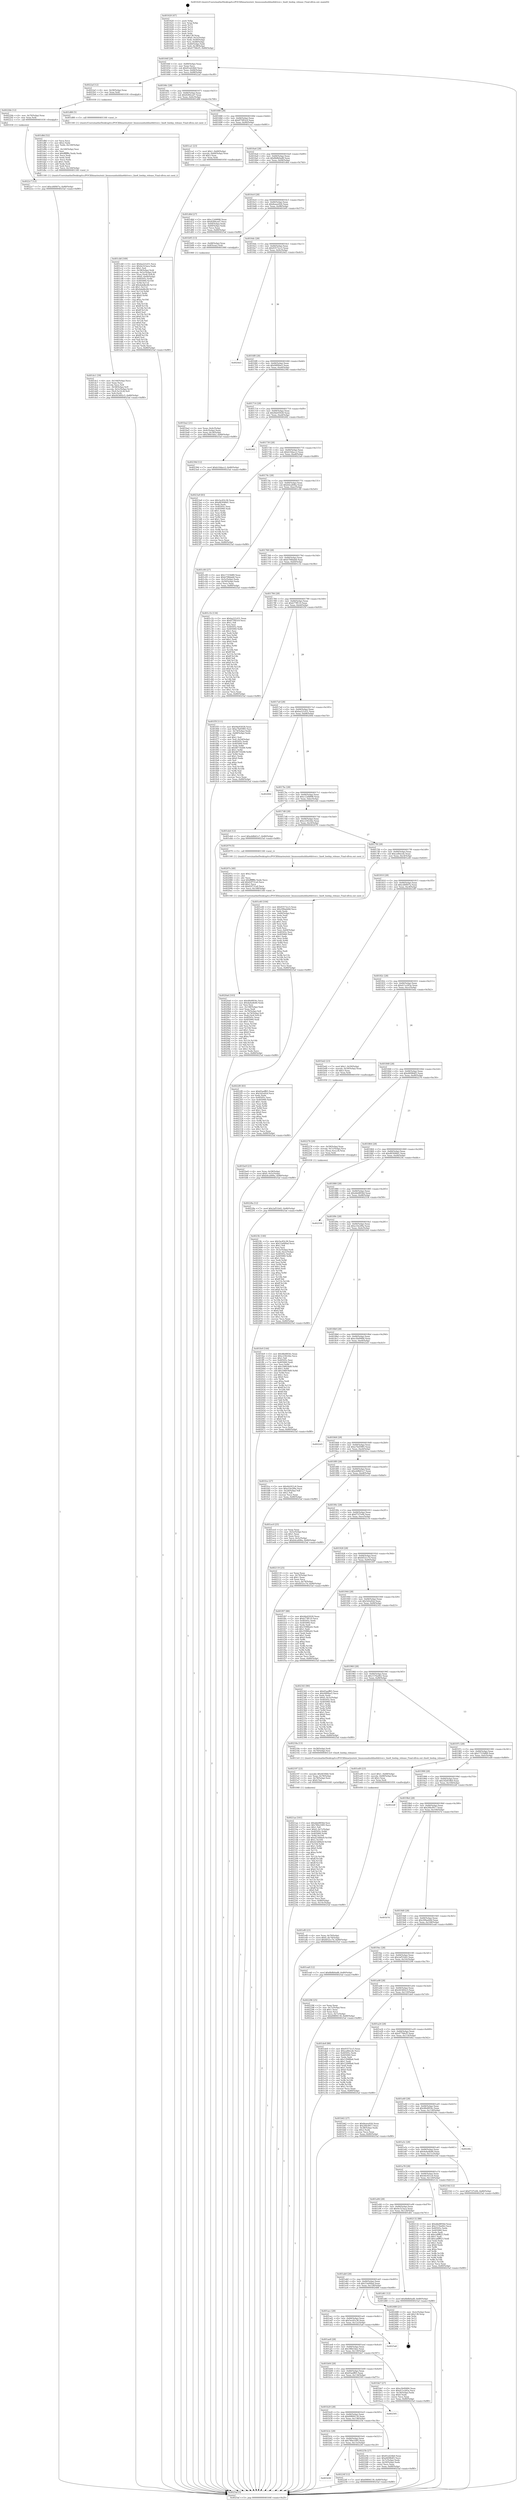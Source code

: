 digraph "0x401620" {
  label = "0x401620 (/mnt/c/Users/mathe/Desktop/tcc/POCII/binaries/extr_linuxsoundusbline6driver.c_line6_hwdep_release_Final-ollvm.out::main(0))"
  labelloc = "t"
  node[shape=record]

  Entry [label="",width=0.3,height=0.3,shape=circle,fillcolor=black,style=filled]
  "0x40164f" [label="{
     0x40164f [29]\l
     | [instrs]\l
     &nbsp;&nbsp;0x40164f \<+3\>: mov -0x80(%rbp),%eax\l
     &nbsp;&nbsp;0x401652 \<+2\>: mov %eax,%ecx\l
     &nbsp;&nbsp;0x401654 \<+6\>: sub $0x81ed24b0,%ecx\l
     &nbsp;&nbsp;0x40165a \<+6\>: mov %eax,-0x84(%rbp)\l
     &nbsp;&nbsp;0x401660 \<+6\>: mov %ecx,-0x88(%rbp)\l
     &nbsp;&nbsp;0x401666 \<+6\>: je 00000000004022af \<main+0xc8f\>\l
  }"]
  "0x4022af" [label="{
     0x4022af [12]\l
     | [instrs]\l
     &nbsp;&nbsp;0x4022af \<+4\>: mov -0x58(%rbp),%rax\l
     &nbsp;&nbsp;0x4022b3 \<+3\>: mov %rax,%rdi\l
     &nbsp;&nbsp;0x4022b6 \<+5\>: call 0000000000401030 \<free@plt\>\l
     | [calls]\l
     &nbsp;&nbsp;0x401030 \{1\} (unknown)\l
  }"]
  "0x40166c" [label="{
     0x40166c [28]\l
     | [instrs]\l
     &nbsp;&nbsp;0x40166c \<+5\>: jmp 0000000000401671 \<main+0x51\>\l
     &nbsp;&nbsp;0x401671 \<+6\>: mov -0x84(%rbp),%eax\l
     &nbsp;&nbsp;0x401677 \<+5\>: sub $0x8284ced7,%eax\l
     &nbsp;&nbsp;0x40167c \<+6\>: mov %eax,-0x8c(%rbp)\l
     &nbsp;&nbsp;0x401682 \<+6\>: je 0000000000401d88 \<main+0x768\>\l
  }"]
  Exit [label="",width=0.3,height=0.3,shape=circle,fillcolor=black,style=filled,peripheries=2]
  "0x401d88" [label="{
     0x401d88 [5]\l
     | [instrs]\l
     &nbsp;&nbsp;0x401d88 \<+5\>: call 0000000000401160 \<next_i\>\l
     | [calls]\l
     &nbsp;&nbsp;0x401160 \{1\} (/mnt/c/Users/mathe/Desktop/tcc/POCII/binaries/extr_linuxsoundusbline6driver.c_line6_hwdep_release_Final-ollvm.out::next_i)\l
  }"]
  "0x401688" [label="{
     0x401688 [28]\l
     | [instrs]\l
     &nbsp;&nbsp;0x401688 \<+5\>: jmp 000000000040168d \<main+0x6d\>\l
     &nbsp;&nbsp;0x40168d \<+6\>: mov -0x84(%rbp),%eax\l
     &nbsp;&nbsp;0x401693 \<+5\>: sub $0x875f93c9,%eax\l
     &nbsp;&nbsp;0x401698 \<+6\>: mov %eax,-0x90(%rbp)\l
     &nbsp;&nbsp;0x40169e \<+6\>: je 0000000000401ca1 \<main+0x681\>\l
  }"]
  "0x4022c7" [label="{
     0x4022c7 [12]\l
     | [instrs]\l
     &nbsp;&nbsp;0x4022c7 \<+7\>: movl $0xcd4f407a,-0x80(%rbp)\l
     &nbsp;&nbsp;0x4022ce \<+5\>: jmp 00000000004025af \<main+0xf8f\>\l
  }"]
  "0x401ca1" [label="{
     0x401ca1 [23]\l
     | [instrs]\l
     &nbsp;&nbsp;0x401ca1 \<+7\>: movl $0x1,-0x60(%rbp)\l
     &nbsp;&nbsp;0x401ca8 \<+4\>: movslq -0x60(%rbp),%rax\l
     &nbsp;&nbsp;0x401cac \<+4\>: shl $0x3,%rax\l
     &nbsp;&nbsp;0x401cb0 \<+3\>: mov %rax,%rdi\l
     &nbsp;&nbsp;0x401cb3 \<+5\>: call 0000000000401050 \<malloc@plt\>\l
     | [calls]\l
     &nbsp;&nbsp;0x401050 \{1\} (unknown)\l
  }"]
  "0x4016a4" [label="{
     0x4016a4 [28]\l
     | [instrs]\l
     &nbsp;&nbsp;0x4016a4 \<+5\>: jmp 00000000004016a9 \<main+0x89\>\l
     &nbsp;&nbsp;0x4016a9 \<+6\>: mov -0x84(%rbp),%eax\l
     &nbsp;&nbsp;0x4016af \<+5\>: sub $0x8b8b0ad8,%eax\l
     &nbsp;&nbsp;0x4016b4 \<+6\>: mov %eax,-0x94(%rbp)\l
     &nbsp;&nbsp;0x4016ba \<+6\>: je 0000000000401d6d \<main+0x74d\>\l
  }"]
  "0x4022bb" [label="{
     0x4022bb [12]\l
     | [instrs]\l
     &nbsp;&nbsp;0x4022bb \<+4\>: mov -0x70(%rbp),%rax\l
     &nbsp;&nbsp;0x4022bf \<+3\>: mov %rax,%rdi\l
     &nbsp;&nbsp;0x4022c2 \<+5\>: call 0000000000401030 \<free@plt\>\l
     | [calls]\l
     &nbsp;&nbsp;0x401030 \{1\} (unknown)\l
  }"]
  "0x401d6d" [label="{
     0x401d6d [27]\l
     | [instrs]\l
     &nbsp;&nbsp;0x401d6d \<+5\>: mov $0xc12d4898,%eax\l
     &nbsp;&nbsp;0x401d72 \<+5\>: mov $0x8284ced7,%ecx\l
     &nbsp;&nbsp;0x401d77 \<+3\>: mov -0x64(%rbp),%edx\l
     &nbsp;&nbsp;0x401d7a \<+3\>: cmp -0x60(%rbp),%edx\l
     &nbsp;&nbsp;0x401d7d \<+3\>: cmovl %ecx,%eax\l
     &nbsp;&nbsp;0x401d80 \<+3\>: mov %eax,-0x80(%rbp)\l
     &nbsp;&nbsp;0x401d83 \<+5\>: jmp 00000000004025af \<main+0xf8f\>\l
  }"]
  "0x4016c0" [label="{
     0x4016c0 [28]\l
     | [instrs]\l
     &nbsp;&nbsp;0x4016c0 \<+5\>: jmp 00000000004016c5 \<main+0xa5\>\l
     &nbsp;&nbsp;0x4016c5 \<+6\>: mov -0x84(%rbp),%eax\l
     &nbsp;&nbsp;0x4016cb \<+5\>: sub $0x8eaee926,%eax\l
     &nbsp;&nbsp;0x4016d0 \<+6\>: mov %eax,-0x98(%rbp)\l
     &nbsp;&nbsp;0x4016d6 \<+6\>: je 0000000000401b95 \<main+0x575\>\l
  }"]
  "0x40228a" [label="{
     0x40228a [12]\l
     | [instrs]\l
     &nbsp;&nbsp;0x40228a \<+7\>: movl $0x2af51b42,-0x80(%rbp)\l
     &nbsp;&nbsp;0x402291 \<+5\>: jmp 00000000004025af \<main+0xf8f\>\l
  }"]
  "0x401b95" [label="{
     0x401b95 [13]\l
     | [instrs]\l
     &nbsp;&nbsp;0x401b95 \<+4\>: mov -0x48(%rbp),%rax\l
     &nbsp;&nbsp;0x401b99 \<+4\>: mov 0x8(%rax),%rdi\l
     &nbsp;&nbsp;0x401b9d \<+5\>: call 0000000000401060 \<atoi@plt\>\l
     | [calls]\l
     &nbsp;&nbsp;0x401060 \{1\} (unknown)\l
  }"]
  "0x4016dc" [label="{
     0x4016dc [28]\l
     | [instrs]\l
     &nbsp;&nbsp;0x4016dc \<+5\>: jmp 00000000004016e1 \<main+0xc1\>\l
     &nbsp;&nbsp;0x4016e1 \<+6\>: mov -0x84(%rbp),%eax\l
     &nbsp;&nbsp;0x4016e7 \<+5\>: sub $0x93572cc5,%eax\l
     &nbsp;&nbsp;0x4016ec \<+6\>: mov %eax,-0x9c(%rbp)\l
     &nbsp;&nbsp;0x4016f2 \<+6\>: je 00000000004024d3 \<main+0xeb3\>\l
  }"]
  "0x401b58" [label="{
     0x401b58\l
  }", style=dashed]
  "0x4024d3" [label="{
     0x4024d3\l
  }", style=dashed]
  "0x4016f8" [label="{
     0x4016f8 [28]\l
     | [instrs]\l
     &nbsp;&nbsp;0x4016f8 \<+5\>: jmp 00000000004016fd \<main+0xdd\>\l
     &nbsp;&nbsp;0x4016fd \<+6\>: mov -0x84(%rbp),%eax\l
     &nbsp;&nbsp;0x401703 \<+5\>: sub $0x94f0fae5,%eax\l
     &nbsp;&nbsp;0x401708 \<+6\>: mov %eax,-0xa0(%rbp)\l
     &nbsp;&nbsp;0x40170e \<+6\>: je 000000000040239d \<main+0xd7d\>\l
  }"]
  "0x40224f" [label="{
     0x40224f [12]\l
     | [instrs]\l
     &nbsp;&nbsp;0x40224f \<+7\>: movl $0x69894139,-0x80(%rbp)\l
     &nbsp;&nbsp;0x402256 \<+5\>: jmp 00000000004025af \<main+0xf8f\>\l
  }"]
  "0x40239d" [label="{
     0x40239d [12]\l
     | [instrs]\l
     &nbsp;&nbsp;0x40239d \<+7\>: movl $0xb10dacc2,-0x80(%rbp)\l
     &nbsp;&nbsp;0x4023a4 \<+5\>: jmp 00000000004025af \<main+0xf8f\>\l
  }"]
  "0x401714" [label="{
     0x401714 [28]\l
     | [instrs]\l
     &nbsp;&nbsp;0x401714 \<+5\>: jmp 0000000000401719 \<main+0xf9\>\l
     &nbsp;&nbsp;0x401719 \<+6\>: mov -0x84(%rbp),%eax\l
     &nbsp;&nbsp;0x40171f \<+5\>: sub $0x9de93028,%eax\l
     &nbsp;&nbsp;0x401724 \<+6\>: mov %eax,-0xa4(%rbp)\l
     &nbsp;&nbsp;0x40172a \<+6\>: je 00000000004024f2 \<main+0xed2\>\l
  }"]
  "0x401b3c" [label="{
     0x401b3c [28]\l
     | [instrs]\l
     &nbsp;&nbsp;0x401b3c \<+5\>: jmp 0000000000401b41 \<main+0x521\>\l
     &nbsp;&nbsp;0x401b41 \<+6\>: mov -0x84(%rbp),%eax\l
     &nbsp;&nbsp;0x401b47 \<+5\>: sub $0x780e1095,%eax\l
     &nbsp;&nbsp;0x401b4c \<+6\>: mov %eax,-0x13c(%rbp)\l
     &nbsp;&nbsp;0x401b52 \<+6\>: je 000000000040224f \<main+0xc2f\>\l
  }"]
  "0x4024f2" [label="{
     0x4024f2\l
  }", style=dashed]
  "0x401730" [label="{
     0x401730 [28]\l
     | [instrs]\l
     &nbsp;&nbsp;0x401730 \<+5\>: jmp 0000000000401735 \<main+0x115\>\l
     &nbsp;&nbsp;0x401735 \<+6\>: mov -0x84(%rbp),%eax\l
     &nbsp;&nbsp;0x40173b \<+5\>: sub $0xb10dacc2,%eax\l
     &nbsp;&nbsp;0x401740 \<+6\>: mov %eax,-0xa8(%rbp)\l
     &nbsp;&nbsp;0x401746 \<+6\>: je 00000000004023a9 \<main+0xd89\>\l
  }"]
  "0x40225b" [label="{
     0x40225b [27]\l
     | [instrs]\l
     &nbsp;&nbsp;0x40225b \<+5\>: mov $0x81ed24b0,%eax\l
     &nbsp;&nbsp;0x402260 \<+5\>: mov $0xd4096df3,%ecx\l
     &nbsp;&nbsp;0x402265 \<+3\>: mov -0x7c(%rbp),%edx\l
     &nbsp;&nbsp;0x402268 \<+3\>: cmp -0x50(%rbp),%edx\l
     &nbsp;&nbsp;0x40226b \<+3\>: cmovl %ecx,%eax\l
     &nbsp;&nbsp;0x40226e \<+3\>: mov %eax,-0x80(%rbp)\l
     &nbsp;&nbsp;0x402271 \<+5\>: jmp 00000000004025af \<main+0xf8f\>\l
  }"]
  "0x4023a9" [label="{
     0x4023a9 [83]\l
     | [instrs]\l
     &nbsp;&nbsp;0x4023a9 \<+5\>: mov $0x5ec83c36,%eax\l
     &nbsp;&nbsp;0x4023ae \<+5\>: mov $0xd83048d1,%ecx\l
     &nbsp;&nbsp;0x4023b3 \<+2\>: xor %edx,%edx\l
     &nbsp;&nbsp;0x4023b5 \<+7\>: mov 0x40505c,%esi\l
     &nbsp;&nbsp;0x4023bc \<+7\>: mov 0x405060,%edi\l
     &nbsp;&nbsp;0x4023c3 \<+3\>: sub $0x1,%edx\l
     &nbsp;&nbsp;0x4023c6 \<+3\>: mov %esi,%r8d\l
     &nbsp;&nbsp;0x4023c9 \<+3\>: add %edx,%r8d\l
     &nbsp;&nbsp;0x4023cc \<+4\>: imul %r8d,%esi\l
     &nbsp;&nbsp;0x4023d0 \<+3\>: and $0x1,%esi\l
     &nbsp;&nbsp;0x4023d3 \<+3\>: cmp $0x0,%esi\l
     &nbsp;&nbsp;0x4023d6 \<+4\>: sete %r9b\l
     &nbsp;&nbsp;0x4023da \<+3\>: cmp $0xa,%edi\l
     &nbsp;&nbsp;0x4023dd \<+4\>: setl %r10b\l
     &nbsp;&nbsp;0x4023e1 \<+3\>: mov %r9b,%r11b\l
     &nbsp;&nbsp;0x4023e4 \<+3\>: and %r10b,%r11b\l
     &nbsp;&nbsp;0x4023e7 \<+3\>: xor %r10b,%r9b\l
     &nbsp;&nbsp;0x4023ea \<+3\>: or %r9b,%r11b\l
     &nbsp;&nbsp;0x4023ed \<+4\>: test $0x1,%r11b\l
     &nbsp;&nbsp;0x4023f1 \<+3\>: cmovne %ecx,%eax\l
     &nbsp;&nbsp;0x4023f4 \<+3\>: mov %eax,-0x80(%rbp)\l
     &nbsp;&nbsp;0x4023f7 \<+5\>: jmp 00000000004025af \<main+0xf8f\>\l
  }"]
  "0x40174c" [label="{
     0x40174c [28]\l
     | [instrs]\l
     &nbsp;&nbsp;0x40174c \<+5\>: jmp 0000000000401751 \<main+0x131\>\l
     &nbsp;&nbsp;0x401751 \<+6\>: mov -0x84(%rbp),%eax\l
     &nbsp;&nbsp;0x401757 \<+5\>: sub $0xb4ca406a,%eax\l
     &nbsp;&nbsp;0x40175c \<+6\>: mov %eax,-0xac(%rbp)\l
     &nbsp;&nbsp;0x401762 \<+6\>: je 0000000000401c00 \<main+0x5e0\>\l
  }"]
  "0x401b20" [label="{
     0x401b20 [28]\l
     | [instrs]\l
     &nbsp;&nbsp;0x401b20 \<+5\>: jmp 0000000000401b25 \<main+0x505\>\l
     &nbsp;&nbsp;0x401b25 \<+6\>: mov -0x84(%rbp),%eax\l
     &nbsp;&nbsp;0x401b2b \<+5\>: sub $0x69894139,%eax\l
     &nbsp;&nbsp;0x401b30 \<+6\>: mov %eax,-0x138(%rbp)\l
     &nbsp;&nbsp;0x401b36 \<+6\>: je 000000000040225b \<main+0xc3b\>\l
  }"]
  "0x401c00" [label="{
     0x401c00 [27]\l
     | [instrs]\l
     &nbsp;&nbsp;0x401c00 \<+5\>: mov $0x17319d89,%eax\l
     &nbsp;&nbsp;0x401c05 \<+5\>: mov $0xb708dab8,%ecx\l
     &nbsp;&nbsp;0x401c0a \<+3\>: mov -0x5c(%rbp),%edx\l
     &nbsp;&nbsp;0x401c0d \<+3\>: cmp -0x50(%rbp),%edx\l
     &nbsp;&nbsp;0x401c10 \<+3\>: cmovl %ecx,%eax\l
     &nbsp;&nbsp;0x401c13 \<+3\>: mov %eax,-0x80(%rbp)\l
     &nbsp;&nbsp;0x401c16 \<+5\>: jmp 00000000004025af \<main+0xf8f\>\l
  }"]
  "0x401768" [label="{
     0x401768 [28]\l
     | [instrs]\l
     &nbsp;&nbsp;0x401768 \<+5\>: jmp 000000000040176d \<main+0x14d\>\l
     &nbsp;&nbsp;0x40176d \<+6\>: mov -0x84(%rbp),%eax\l
     &nbsp;&nbsp;0x401773 \<+5\>: sub $0xb708dab8,%eax\l
     &nbsp;&nbsp;0x401778 \<+6\>: mov %eax,-0xb0(%rbp)\l
     &nbsp;&nbsp;0x40177e \<+6\>: je 0000000000401c1b \<main+0x5fb\>\l
  }"]
  "0x402595" [label="{
     0x402595\l
  }", style=dashed]
  "0x401c1b" [label="{
     0x401c1b [134]\l
     | [instrs]\l
     &nbsp;&nbsp;0x401c1b \<+5\>: mov $0xba221d31,%eax\l
     &nbsp;&nbsp;0x401c20 \<+5\>: mov $0x875f93c9,%ecx\l
     &nbsp;&nbsp;0x401c25 \<+2\>: mov $0x1,%dl\l
     &nbsp;&nbsp;0x401c27 \<+2\>: xor %esi,%esi\l
     &nbsp;&nbsp;0x401c29 \<+7\>: mov 0x40505c,%edi\l
     &nbsp;&nbsp;0x401c30 \<+8\>: mov 0x405060,%r8d\l
     &nbsp;&nbsp;0x401c38 \<+3\>: sub $0x1,%esi\l
     &nbsp;&nbsp;0x401c3b \<+3\>: mov %edi,%r9d\l
     &nbsp;&nbsp;0x401c3e \<+3\>: add %esi,%r9d\l
     &nbsp;&nbsp;0x401c41 \<+4\>: imul %r9d,%edi\l
     &nbsp;&nbsp;0x401c45 \<+3\>: and $0x1,%edi\l
     &nbsp;&nbsp;0x401c48 \<+3\>: cmp $0x0,%edi\l
     &nbsp;&nbsp;0x401c4b \<+4\>: sete %r10b\l
     &nbsp;&nbsp;0x401c4f \<+4\>: cmp $0xa,%r8d\l
     &nbsp;&nbsp;0x401c53 \<+4\>: setl %r11b\l
     &nbsp;&nbsp;0x401c57 \<+3\>: mov %r10b,%bl\l
     &nbsp;&nbsp;0x401c5a \<+3\>: xor $0xff,%bl\l
     &nbsp;&nbsp;0x401c5d \<+3\>: mov %r11b,%r14b\l
     &nbsp;&nbsp;0x401c60 \<+4\>: xor $0xff,%r14b\l
     &nbsp;&nbsp;0x401c64 \<+3\>: xor $0x0,%dl\l
     &nbsp;&nbsp;0x401c67 \<+3\>: mov %bl,%r15b\l
     &nbsp;&nbsp;0x401c6a \<+4\>: and $0x0,%r15b\l
     &nbsp;&nbsp;0x401c6e \<+3\>: and %dl,%r10b\l
     &nbsp;&nbsp;0x401c71 \<+3\>: mov %r14b,%r12b\l
     &nbsp;&nbsp;0x401c74 \<+4\>: and $0x0,%r12b\l
     &nbsp;&nbsp;0x401c78 \<+3\>: and %dl,%r11b\l
     &nbsp;&nbsp;0x401c7b \<+3\>: or %r10b,%r15b\l
     &nbsp;&nbsp;0x401c7e \<+3\>: or %r11b,%r12b\l
     &nbsp;&nbsp;0x401c81 \<+3\>: xor %r12b,%r15b\l
     &nbsp;&nbsp;0x401c84 \<+3\>: or %r14b,%bl\l
     &nbsp;&nbsp;0x401c87 \<+3\>: xor $0xff,%bl\l
     &nbsp;&nbsp;0x401c8a \<+3\>: or $0x0,%dl\l
     &nbsp;&nbsp;0x401c8d \<+2\>: and %dl,%bl\l
     &nbsp;&nbsp;0x401c8f \<+3\>: or %bl,%r15b\l
     &nbsp;&nbsp;0x401c92 \<+4\>: test $0x1,%r15b\l
     &nbsp;&nbsp;0x401c96 \<+3\>: cmovne %ecx,%eax\l
     &nbsp;&nbsp;0x401c99 \<+3\>: mov %eax,-0x80(%rbp)\l
     &nbsp;&nbsp;0x401c9c \<+5\>: jmp 00000000004025af \<main+0xf8f\>\l
  }"]
  "0x401784" [label="{
     0x401784 [28]\l
     | [instrs]\l
     &nbsp;&nbsp;0x401784 \<+5\>: jmp 0000000000401789 \<main+0x169\>\l
     &nbsp;&nbsp;0x401789 \<+6\>: mov -0x84(%rbp),%eax\l
     &nbsp;&nbsp;0x40178f \<+5\>: sub $0xb77ff110,%eax\l
     &nbsp;&nbsp;0x401794 \<+6\>: mov %eax,-0xb4(%rbp)\l
     &nbsp;&nbsp;0x40179a \<+6\>: je 0000000000401f5f \<main+0x93f\>\l
  }"]
  "0x4021ae" [label="{
     0x4021ae [161]\l
     | [instrs]\l
     &nbsp;&nbsp;0x4021ae \<+5\>: mov $0xdde8856d,%esi\l
     &nbsp;&nbsp;0x4021b3 \<+5\>: mov $0x780e1095,%ecx\l
     &nbsp;&nbsp;0x4021b8 \<+2\>: mov $0x1,%dl\l
     &nbsp;&nbsp;0x4021ba \<+7\>: movl $0x0,-0x7c(%rbp)\l
     &nbsp;&nbsp;0x4021c1 \<+8\>: mov 0x40505c,%r8d\l
     &nbsp;&nbsp;0x4021c9 \<+8\>: mov 0x405060,%r9d\l
     &nbsp;&nbsp;0x4021d1 \<+3\>: mov %r8d,%r10d\l
     &nbsp;&nbsp;0x4021d4 \<+7\>: add $0xd23d0be9,%r10d\l
     &nbsp;&nbsp;0x4021db \<+4\>: sub $0x1,%r10d\l
     &nbsp;&nbsp;0x4021df \<+7\>: sub $0xd23d0be9,%r10d\l
     &nbsp;&nbsp;0x4021e6 \<+4\>: imul %r10d,%r8d\l
     &nbsp;&nbsp;0x4021ea \<+4\>: and $0x1,%r8d\l
     &nbsp;&nbsp;0x4021ee \<+4\>: cmp $0x0,%r8d\l
     &nbsp;&nbsp;0x4021f2 \<+4\>: sete %r11b\l
     &nbsp;&nbsp;0x4021f6 \<+4\>: cmp $0xa,%r9d\l
     &nbsp;&nbsp;0x4021fa \<+3\>: setl %bl\l
     &nbsp;&nbsp;0x4021fd \<+3\>: mov %r11b,%r14b\l
     &nbsp;&nbsp;0x402200 \<+4\>: xor $0xff,%r14b\l
     &nbsp;&nbsp;0x402204 \<+3\>: mov %bl,%r15b\l
     &nbsp;&nbsp;0x402207 \<+4\>: xor $0xff,%r15b\l
     &nbsp;&nbsp;0x40220b \<+3\>: xor $0x0,%dl\l
     &nbsp;&nbsp;0x40220e \<+3\>: mov %r14b,%r12b\l
     &nbsp;&nbsp;0x402211 \<+4\>: and $0x0,%r12b\l
     &nbsp;&nbsp;0x402215 \<+3\>: and %dl,%r11b\l
     &nbsp;&nbsp;0x402218 \<+3\>: mov %r15b,%r13b\l
     &nbsp;&nbsp;0x40221b \<+4\>: and $0x0,%r13b\l
     &nbsp;&nbsp;0x40221f \<+2\>: and %dl,%bl\l
     &nbsp;&nbsp;0x402221 \<+3\>: or %r11b,%r12b\l
     &nbsp;&nbsp;0x402224 \<+3\>: or %bl,%r13b\l
     &nbsp;&nbsp;0x402227 \<+3\>: xor %r13b,%r12b\l
     &nbsp;&nbsp;0x40222a \<+3\>: or %r15b,%r14b\l
     &nbsp;&nbsp;0x40222d \<+4\>: xor $0xff,%r14b\l
     &nbsp;&nbsp;0x402231 \<+3\>: or $0x0,%dl\l
     &nbsp;&nbsp;0x402234 \<+3\>: and %dl,%r14b\l
     &nbsp;&nbsp;0x402237 \<+3\>: or %r14b,%r12b\l
     &nbsp;&nbsp;0x40223a \<+4\>: test $0x1,%r12b\l
     &nbsp;&nbsp;0x40223e \<+3\>: cmovne %ecx,%esi\l
     &nbsp;&nbsp;0x402241 \<+3\>: mov %esi,-0x80(%rbp)\l
     &nbsp;&nbsp;0x402244 \<+6\>: mov %eax,-0x14c(%rbp)\l
     &nbsp;&nbsp;0x40224a \<+5\>: jmp 00000000004025af \<main+0xf8f\>\l
  }"]
  "0x401f5f" [label="{
     0x401f5f [111]\l
     | [instrs]\l
     &nbsp;&nbsp;0x401f5f \<+5\>: mov $0x9de93028,%eax\l
     &nbsp;&nbsp;0x401f64 \<+5\>: mov $0xe7bd5985,%ecx\l
     &nbsp;&nbsp;0x401f69 \<+3\>: mov -0x74(%rbp),%edx\l
     &nbsp;&nbsp;0x401f6c \<+3\>: cmp -0x68(%rbp),%edx\l
     &nbsp;&nbsp;0x401f6f \<+4\>: setl %sil\l
     &nbsp;&nbsp;0x401f73 \<+4\>: and $0x1,%sil\l
     &nbsp;&nbsp;0x401f77 \<+4\>: mov %sil,-0x2d(%rbp)\l
     &nbsp;&nbsp;0x401f7b \<+7\>: mov 0x40505c,%edx\l
     &nbsp;&nbsp;0x401f82 \<+7\>: mov 0x405060,%edi\l
     &nbsp;&nbsp;0x401f89 \<+3\>: mov %edx,%r8d\l
     &nbsp;&nbsp;0x401f8c \<+7\>: sub $0x48718268,%r8d\l
     &nbsp;&nbsp;0x401f93 \<+4\>: sub $0x1,%r8d\l
     &nbsp;&nbsp;0x401f97 \<+7\>: add $0x48718268,%r8d\l
     &nbsp;&nbsp;0x401f9e \<+4\>: imul %r8d,%edx\l
     &nbsp;&nbsp;0x401fa2 \<+3\>: and $0x1,%edx\l
     &nbsp;&nbsp;0x401fa5 \<+3\>: cmp $0x0,%edx\l
     &nbsp;&nbsp;0x401fa8 \<+4\>: sete %sil\l
     &nbsp;&nbsp;0x401fac \<+3\>: cmp $0xa,%edi\l
     &nbsp;&nbsp;0x401faf \<+4\>: setl %r9b\l
     &nbsp;&nbsp;0x401fb3 \<+3\>: mov %sil,%r10b\l
     &nbsp;&nbsp;0x401fb6 \<+3\>: and %r9b,%r10b\l
     &nbsp;&nbsp;0x401fb9 \<+3\>: xor %r9b,%sil\l
     &nbsp;&nbsp;0x401fbc \<+3\>: or %sil,%r10b\l
     &nbsp;&nbsp;0x401fbf \<+4\>: test $0x1,%r10b\l
     &nbsp;&nbsp;0x401fc3 \<+3\>: cmovne %ecx,%eax\l
     &nbsp;&nbsp;0x401fc6 \<+3\>: mov %eax,-0x80(%rbp)\l
     &nbsp;&nbsp;0x401fc9 \<+5\>: jmp 00000000004025af \<main+0xf8f\>\l
  }"]
  "0x4017a0" [label="{
     0x4017a0 [28]\l
     | [instrs]\l
     &nbsp;&nbsp;0x4017a0 \<+5\>: jmp 00000000004017a5 \<main+0x185\>\l
     &nbsp;&nbsp;0x4017a5 \<+6\>: mov -0x84(%rbp),%eax\l
     &nbsp;&nbsp;0x4017ab \<+5\>: sub $0xba221d31,%eax\l
     &nbsp;&nbsp;0x4017b0 \<+6\>: mov %eax,-0xb8(%rbp)\l
     &nbsp;&nbsp;0x4017b6 \<+6\>: je 000000000040249d \<main+0xe7d\>\l
  }"]
  "0x402197" [label="{
     0x402197 [23]\l
     | [instrs]\l
     &nbsp;&nbsp;0x402197 \<+10\>: movabs $0x4030b6,%rdi\l
     &nbsp;&nbsp;0x4021a1 \<+3\>: mov %eax,-0x78(%rbp)\l
     &nbsp;&nbsp;0x4021a4 \<+3\>: mov -0x78(%rbp),%esi\l
     &nbsp;&nbsp;0x4021a7 \<+2\>: mov $0x0,%al\l
     &nbsp;&nbsp;0x4021a9 \<+5\>: call 0000000000401040 \<printf@plt\>\l
     | [calls]\l
     &nbsp;&nbsp;0x401040 \{1\} (unknown)\l
  }"]
  "0x40249d" [label="{
     0x40249d\l
  }", style=dashed]
  "0x4017bc" [label="{
     0x4017bc [28]\l
     | [instrs]\l
     &nbsp;&nbsp;0x4017bc \<+5\>: jmp 00000000004017c1 \<main+0x1a1\>\l
     &nbsp;&nbsp;0x4017c1 \<+6\>: mov -0x84(%rbp),%eax\l
     &nbsp;&nbsp;0x4017c7 \<+5\>: sub $0xc12d4898,%eax\l
     &nbsp;&nbsp;0x4017cc \<+6\>: mov %eax,-0xbc(%rbp)\l
     &nbsp;&nbsp;0x4017d2 \<+6\>: je 0000000000401eb4 \<main+0x894\>\l
  }"]
  "0x4020a6" [label="{
     0x4020a6 [103]\l
     | [instrs]\l
     &nbsp;&nbsp;0x4020a6 \<+5\>: mov $0x48e8954c,%ecx\l
     &nbsp;&nbsp;0x4020ab \<+5\>: mov $0x4a4a4b46,%edx\l
     &nbsp;&nbsp;0x4020b0 \<+2\>: xor %esi,%esi\l
     &nbsp;&nbsp;0x4020b2 \<+6\>: mov -0x148(%rbp),%edi\l
     &nbsp;&nbsp;0x4020b8 \<+3\>: imul %eax,%edi\l
     &nbsp;&nbsp;0x4020bb \<+4\>: mov -0x70(%rbp),%r8\l
     &nbsp;&nbsp;0x4020bf \<+4\>: movslq -0x74(%rbp),%r9\l
     &nbsp;&nbsp;0x4020c3 \<+4\>: mov %edi,(%r8,%r9,4)\l
     &nbsp;&nbsp;0x4020c7 \<+7\>: mov 0x40505c,%eax\l
     &nbsp;&nbsp;0x4020ce \<+7\>: mov 0x405060,%edi\l
     &nbsp;&nbsp;0x4020d5 \<+3\>: sub $0x1,%esi\l
     &nbsp;&nbsp;0x4020d8 \<+3\>: mov %eax,%r10d\l
     &nbsp;&nbsp;0x4020db \<+3\>: add %esi,%r10d\l
     &nbsp;&nbsp;0x4020de \<+4\>: imul %r10d,%eax\l
     &nbsp;&nbsp;0x4020e2 \<+3\>: and $0x1,%eax\l
     &nbsp;&nbsp;0x4020e5 \<+3\>: cmp $0x0,%eax\l
     &nbsp;&nbsp;0x4020e8 \<+4\>: sete %r11b\l
     &nbsp;&nbsp;0x4020ec \<+3\>: cmp $0xa,%edi\l
     &nbsp;&nbsp;0x4020ef \<+3\>: setl %bl\l
     &nbsp;&nbsp;0x4020f2 \<+3\>: mov %r11b,%r14b\l
     &nbsp;&nbsp;0x4020f5 \<+3\>: and %bl,%r14b\l
     &nbsp;&nbsp;0x4020f8 \<+3\>: xor %bl,%r11b\l
     &nbsp;&nbsp;0x4020fb \<+3\>: or %r11b,%r14b\l
     &nbsp;&nbsp;0x4020fe \<+4\>: test $0x1,%r14b\l
     &nbsp;&nbsp;0x402102 \<+3\>: cmovne %edx,%ecx\l
     &nbsp;&nbsp;0x402105 \<+3\>: mov %ecx,-0x80(%rbp)\l
     &nbsp;&nbsp;0x402108 \<+5\>: jmp 00000000004025af \<main+0xf8f\>\l
  }"]
  "0x401eb4" [label="{
     0x401eb4 [12]\l
     | [instrs]\l
     &nbsp;&nbsp;0x401eb4 \<+7\>: movl $0xeb8b61e7,-0x80(%rbp)\l
     &nbsp;&nbsp;0x401ebb \<+5\>: jmp 00000000004025af \<main+0xf8f\>\l
  }"]
  "0x4017d8" [label="{
     0x4017d8 [28]\l
     | [instrs]\l
     &nbsp;&nbsp;0x4017d8 \<+5\>: jmp 00000000004017dd \<main+0x1bd\>\l
     &nbsp;&nbsp;0x4017dd \<+6\>: mov -0x84(%rbp),%eax\l
     &nbsp;&nbsp;0x4017e3 \<+5\>: sub $0xc23022be,%eax\l
     &nbsp;&nbsp;0x4017e8 \<+6\>: mov %eax,-0xc0(%rbp)\l
     &nbsp;&nbsp;0x4017ee \<+6\>: je 0000000000402079 \<main+0xa59\>\l
  }"]
  "0x40207e" [label="{
     0x40207e [40]\l
     | [instrs]\l
     &nbsp;&nbsp;0x40207e \<+5\>: mov $0x2,%ecx\l
     &nbsp;&nbsp;0x402083 \<+1\>: cltd\l
     &nbsp;&nbsp;0x402084 \<+2\>: idiv %ecx\l
     &nbsp;&nbsp;0x402086 \<+6\>: imul $0xfffffffe,%edx,%ecx\l
     &nbsp;&nbsp;0x40208c \<+6\>: add $0x62f731a0,%ecx\l
     &nbsp;&nbsp;0x402092 \<+3\>: add $0x1,%ecx\l
     &nbsp;&nbsp;0x402095 \<+6\>: sub $0x62f731a0,%ecx\l
     &nbsp;&nbsp;0x40209b \<+6\>: mov %ecx,-0x148(%rbp)\l
     &nbsp;&nbsp;0x4020a1 \<+5\>: call 0000000000401160 \<next_i\>\l
     | [calls]\l
     &nbsp;&nbsp;0x401160 \{1\} (/mnt/c/Users/mathe/Desktop/tcc/POCII/binaries/extr_linuxsoundusbline6driver.c_line6_hwdep_release_Final-ollvm.out::next_i)\l
  }"]
  "0x402079" [label="{
     0x402079 [5]\l
     | [instrs]\l
     &nbsp;&nbsp;0x402079 \<+5\>: call 0000000000401160 \<next_i\>\l
     | [calls]\l
     &nbsp;&nbsp;0x401160 \{1\} (/mnt/c/Users/mathe/Desktop/tcc/POCII/binaries/extr_linuxsoundusbline6driver.c_line6_hwdep_release_Final-ollvm.out::next_i)\l
  }"]
  "0x4017f4" [label="{
     0x4017f4 [28]\l
     | [instrs]\l
     &nbsp;&nbsp;0x4017f4 \<+5\>: jmp 00000000004017f9 \<main+0x1d9\>\l
     &nbsp;&nbsp;0x4017f9 \<+6\>: mov -0x84(%rbp),%eax\l
     &nbsp;&nbsp;0x4017ff \<+5\>: sub $0xca46ecde,%eax\l
     &nbsp;&nbsp;0x401804 \<+6\>: mov %eax,-0xc4(%rbp)\l
     &nbsp;&nbsp;0x40180a \<+6\>: je 0000000000401e40 \<main+0x820\>\l
  }"]
  "0x401ef0" [label="{
     0x401ef0 [23]\l
     | [instrs]\l
     &nbsp;&nbsp;0x401ef0 \<+4\>: mov %rax,-0x70(%rbp)\l
     &nbsp;&nbsp;0x401ef4 \<+7\>: movl $0x0,-0x74(%rbp)\l
     &nbsp;&nbsp;0x401efb \<+7\>: movl $0xfd52cc7d,-0x80(%rbp)\l
     &nbsp;&nbsp;0x401f02 \<+5\>: jmp 00000000004025af \<main+0xf8f\>\l
  }"]
  "0x401e40" [label="{
     0x401e40 [104]\l
     | [instrs]\l
     &nbsp;&nbsp;0x401e40 \<+5\>: mov $0x93572cc5,%eax\l
     &nbsp;&nbsp;0x401e45 \<+5\>: mov $0x299aeb9d,%ecx\l
     &nbsp;&nbsp;0x401e4a \<+2\>: xor %edx,%edx\l
     &nbsp;&nbsp;0x401e4c \<+3\>: mov -0x64(%rbp),%esi\l
     &nbsp;&nbsp;0x401e4f \<+2\>: mov %edx,%edi\l
     &nbsp;&nbsp;0x401e51 \<+2\>: sub %esi,%edi\l
     &nbsp;&nbsp;0x401e53 \<+2\>: mov %edx,%esi\l
     &nbsp;&nbsp;0x401e55 \<+3\>: sub $0x1,%esi\l
     &nbsp;&nbsp;0x401e58 \<+2\>: add %esi,%edi\l
     &nbsp;&nbsp;0x401e5a \<+2\>: mov %edx,%esi\l
     &nbsp;&nbsp;0x401e5c \<+2\>: sub %edi,%esi\l
     &nbsp;&nbsp;0x401e5e \<+3\>: mov %esi,-0x64(%rbp)\l
     &nbsp;&nbsp;0x401e61 \<+7\>: mov 0x40505c,%esi\l
     &nbsp;&nbsp;0x401e68 \<+7\>: mov 0x405060,%edi\l
     &nbsp;&nbsp;0x401e6f \<+3\>: sub $0x1,%edx\l
     &nbsp;&nbsp;0x401e72 \<+3\>: mov %esi,%r8d\l
     &nbsp;&nbsp;0x401e75 \<+3\>: add %edx,%r8d\l
     &nbsp;&nbsp;0x401e78 \<+4\>: imul %r8d,%esi\l
     &nbsp;&nbsp;0x401e7c \<+3\>: and $0x1,%esi\l
     &nbsp;&nbsp;0x401e7f \<+3\>: cmp $0x0,%esi\l
     &nbsp;&nbsp;0x401e82 \<+4\>: sete %r9b\l
     &nbsp;&nbsp;0x401e86 \<+3\>: cmp $0xa,%edi\l
     &nbsp;&nbsp;0x401e89 \<+4\>: setl %r10b\l
     &nbsp;&nbsp;0x401e8d \<+3\>: mov %r9b,%r11b\l
     &nbsp;&nbsp;0x401e90 \<+3\>: and %r10b,%r11b\l
     &nbsp;&nbsp;0x401e93 \<+3\>: xor %r10b,%r9b\l
     &nbsp;&nbsp;0x401e96 \<+3\>: or %r9b,%r11b\l
     &nbsp;&nbsp;0x401e99 \<+4\>: test $0x1,%r11b\l
     &nbsp;&nbsp;0x401e9d \<+3\>: cmovne %ecx,%eax\l
     &nbsp;&nbsp;0x401ea0 \<+3\>: mov %eax,-0x80(%rbp)\l
     &nbsp;&nbsp;0x401ea3 \<+5\>: jmp 00000000004025af \<main+0xf8f\>\l
  }"]
  "0x401810" [label="{
     0x401810 [28]\l
     | [instrs]\l
     &nbsp;&nbsp;0x401810 \<+5\>: jmp 0000000000401815 \<main+0x1f5\>\l
     &nbsp;&nbsp;0x401815 \<+6\>: mov -0x84(%rbp),%eax\l
     &nbsp;&nbsp;0x40181b \<+5\>: sub $0xcd4f407a,%eax\l
     &nbsp;&nbsp;0x401820 \<+6\>: mov %eax,-0xc8(%rbp)\l
     &nbsp;&nbsp;0x401826 \<+6\>: je 00000000004022f0 \<main+0xcd0\>\l
  }"]
  "0x401dc1" [label="{
     0x401dc1 [39]\l
     | [instrs]\l
     &nbsp;&nbsp;0x401dc1 \<+6\>: mov -0x144(%rbp),%ecx\l
     &nbsp;&nbsp;0x401dc7 \<+3\>: imul %eax,%ecx\l
     &nbsp;&nbsp;0x401dca \<+3\>: movslq %ecx,%r8\l
     &nbsp;&nbsp;0x401dcd \<+4\>: mov -0x58(%rbp),%r9\l
     &nbsp;&nbsp;0x401dd1 \<+4\>: movslq -0x5c(%rbp),%r10\l
     &nbsp;&nbsp;0x401dd5 \<+4\>: mov (%r9,%r10,8),%r9\l
     &nbsp;&nbsp;0x401dd9 \<+3\>: mov %r8,(%r9)\l
     &nbsp;&nbsp;0x401ddc \<+7\>: movl $0x443492c5,-0x80(%rbp)\l
     &nbsp;&nbsp;0x401de3 \<+5\>: jmp 00000000004025af \<main+0xf8f\>\l
  }"]
  "0x4022f0" [label="{
     0x4022f0 [83]\l
     | [instrs]\l
     &nbsp;&nbsp;0x4022f0 \<+5\>: mov $0x65aeff65,%eax\l
     &nbsp;&nbsp;0x4022f5 \<+5\>: mov $0x5d2a92d,%ecx\l
     &nbsp;&nbsp;0x4022fa \<+2\>: xor %edx,%edx\l
     &nbsp;&nbsp;0x4022fc \<+7\>: mov 0x40505c,%esi\l
     &nbsp;&nbsp;0x402303 \<+7\>: mov 0x405060,%edi\l
     &nbsp;&nbsp;0x40230a \<+3\>: sub $0x1,%edx\l
     &nbsp;&nbsp;0x40230d \<+3\>: mov %esi,%r8d\l
     &nbsp;&nbsp;0x402310 \<+3\>: add %edx,%r8d\l
     &nbsp;&nbsp;0x402313 \<+4\>: imul %r8d,%esi\l
     &nbsp;&nbsp;0x402317 \<+3\>: and $0x1,%esi\l
     &nbsp;&nbsp;0x40231a \<+3\>: cmp $0x0,%esi\l
     &nbsp;&nbsp;0x40231d \<+4\>: sete %r9b\l
     &nbsp;&nbsp;0x402321 \<+3\>: cmp $0xa,%edi\l
     &nbsp;&nbsp;0x402324 \<+4\>: setl %r10b\l
     &nbsp;&nbsp;0x402328 \<+3\>: mov %r9b,%r11b\l
     &nbsp;&nbsp;0x40232b \<+3\>: and %r10b,%r11b\l
     &nbsp;&nbsp;0x40232e \<+3\>: xor %r10b,%r9b\l
     &nbsp;&nbsp;0x402331 \<+3\>: or %r9b,%r11b\l
     &nbsp;&nbsp;0x402334 \<+4\>: test $0x1,%r11b\l
     &nbsp;&nbsp;0x402338 \<+3\>: cmovne %ecx,%eax\l
     &nbsp;&nbsp;0x40233b \<+3\>: mov %eax,-0x80(%rbp)\l
     &nbsp;&nbsp;0x40233e \<+5\>: jmp 00000000004025af \<main+0xf8f\>\l
  }"]
  "0x40182c" [label="{
     0x40182c [28]\l
     | [instrs]\l
     &nbsp;&nbsp;0x40182c \<+5\>: jmp 0000000000401831 \<main+0x211\>\l
     &nbsp;&nbsp;0x401831 \<+6\>: mov -0x84(%rbp),%eax\l
     &nbsp;&nbsp;0x401837 \<+5\>: sub $0xd11e283a,%eax\l
     &nbsp;&nbsp;0x40183c \<+6\>: mov %eax,-0xcc(%rbp)\l
     &nbsp;&nbsp;0x401842 \<+6\>: je 0000000000401bd2 \<main+0x5b2\>\l
  }"]
  "0x401d8d" [label="{
     0x401d8d [52]\l
     | [instrs]\l
     &nbsp;&nbsp;0x401d8d \<+2\>: xor %ecx,%ecx\l
     &nbsp;&nbsp;0x401d8f \<+5\>: mov $0x2,%edx\l
     &nbsp;&nbsp;0x401d94 \<+6\>: mov %edx,-0x140(%rbp)\l
     &nbsp;&nbsp;0x401d9a \<+1\>: cltd\l
     &nbsp;&nbsp;0x401d9b \<+6\>: mov -0x140(%rbp),%esi\l
     &nbsp;&nbsp;0x401da1 \<+2\>: idiv %esi\l
     &nbsp;&nbsp;0x401da3 \<+6\>: imul $0xfffffffe,%edx,%edx\l
     &nbsp;&nbsp;0x401da9 \<+2\>: mov %ecx,%edi\l
     &nbsp;&nbsp;0x401dab \<+2\>: sub %edx,%edi\l
     &nbsp;&nbsp;0x401dad \<+2\>: mov %ecx,%edx\l
     &nbsp;&nbsp;0x401daf \<+3\>: sub $0x1,%edx\l
     &nbsp;&nbsp;0x401db2 \<+2\>: add %edx,%edi\l
     &nbsp;&nbsp;0x401db4 \<+2\>: sub %edi,%ecx\l
     &nbsp;&nbsp;0x401db6 \<+6\>: mov %ecx,-0x144(%rbp)\l
     &nbsp;&nbsp;0x401dbc \<+5\>: call 0000000000401160 \<next_i\>\l
     | [calls]\l
     &nbsp;&nbsp;0x401160 \{1\} (/mnt/c/Users/mathe/Desktop/tcc/POCII/binaries/extr_linuxsoundusbline6driver.c_line6_hwdep_release_Final-ollvm.out::next_i)\l
  }"]
  "0x401bd2" [label="{
     0x401bd2 [23]\l
     | [instrs]\l
     &nbsp;&nbsp;0x401bd2 \<+7\>: movl $0x1,-0x50(%rbp)\l
     &nbsp;&nbsp;0x401bd9 \<+4\>: movslq -0x50(%rbp),%rax\l
     &nbsp;&nbsp;0x401bdd \<+4\>: shl $0x3,%rax\l
     &nbsp;&nbsp;0x401be1 \<+3\>: mov %rax,%rdi\l
     &nbsp;&nbsp;0x401be4 \<+5\>: call 0000000000401050 \<malloc@plt\>\l
     | [calls]\l
     &nbsp;&nbsp;0x401050 \{1\} (unknown)\l
  }"]
  "0x401848" [label="{
     0x401848 [28]\l
     | [instrs]\l
     &nbsp;&nbsp;0x401848 \<+5\>: jmp 000000000040184d \<main+0x22d\>\l
     &nbsp;&nbsp;0x40184d \<+6\>: mov -0x84(%rbp),%eax\l
     &nbsp;&nbsp;0x401853 \<+5\>: sub $0xd4096df3,%eax\l
     &nbsp;&nbsp;0x401858 \<+6\>: mov %eax,-0xd0(%rbp)\l
     &nbsp;&nbsp;0x40185e \<+6\>: je 0000000000402276 \<main+0xc56\>\l
  }"]
  "0x401cb8" [label="{
     0x401cb8 [169]\l
     | [instrs]\l
     &nbsp;&nbsp;0x401cb8 \<+5\>: mov $0xba221d31,%ecx\l
     &nbsp;&nbsp;0x401cbd \<+5\>: mov $0x4e323aca,%edx\l
     &nbsp;&nbsp;0x401cc2 \<+3\>: mov $0x1,%sil\l
     &nbsp;&nbsp;0x401cc5 \<+4\>: mov -0x58(%rbp),%rdi\l
     &nbsp;&nbsp;0x401cc9 \<+4\>: movslq -0x5c(%rbp),%r8\l
     &nbsp;&nbsp;0x401ccd \<+4\>: mov %rax,(%rdi,%r8,8)\l
     &nbsp;&nbsp;0x401cd1 \<+7\>: movl $0x0,-0x64(%rbp)\l
     &nbsp;&nbsp;0x401cd8 \<+8\>: mov 0x40505c,%r9d\l
     &nbsp;&nbsp;0x401ce0 \<+8\>: mov 0x405060,%r10d\l
     &nbsp;&nbsp;0x401ce8 \<+3\>: mov %r9d,%r11d\l
     &nbsp;&nbsp;0x401ceb \<+7\>: add $0x4abdbc66,%r11d\l
     &nbsp;&nbsp;0x401cf2 \<+4\>: sub $0x1,%r11d\l
     &nbsp;&nbsp;0x401cf6 \<+7\>: sub $0x4abdbc66,%r11d\l
     &nbsp;&nbsp;0x401cfd \<+4\>: imul %r11d,%r9d\l
     &nbsp;&nbsp;0x401d01 \<+4\>: and $0x1,%r9d\l
     &nbsp;&nbsp;0x401d05 \<+4\>: cmp $0x0,%r9d\l
     &nbsp;&nbsp;0x401d09 \<+3\>: sete %bl\l
     &nbsp;&nbsp;0x401d0c \<+4\>: cmp $0xa,%r10d\l
     &nbsp;&nbsp;0x401d10 \<+4\>: setl %r14b\l
     &nbsp;&nbsp;0x401d14 \<+3\>: mov %bl,%r15b\l
     &nbsp;&nbsp;0x401d17 \<+4\>: xor $0xff,%r15b\l
     &nbsp;&nbsp;0x401d1b \<+3\>: mov %r14b,%r12b\l
     &nbsp;&nbsp;0x401d1e \<+4\>: xor $0xff,%r12b\l
     &nbsp;&nbsp;0x401d22 \<+4\>: xor $0x0,%sil\l
     &nbsp;&nbsp;0x401d26 \<+3\>: mov %r15b,%r13b\l
     &nbsp;&nbsp;0x401d29 \<+4\>: and $0x0,%r13b\l
     &nbsp;&nbsp;0x401d2d \<+3\>: and %sil,%bl\l
     &nbsp;&nbsp;0x401d30 \<+3\>: mov %r12b,%al\l
     &nbsp;&nbsp;0x401d33 \<+2\>: and $0x0,%al\l
     &nbsp;&nbsp;0x401d35 \<+3\>: and %sil,%r14b\l
     &nbsp;&nbsp;0x401d38 \<+3\>: or %bl,%r13b\l
     &nbsp;&nbsp;0x401d3b \<+3\>: or %r14b,%al\l
     &nbsp;&nbsp;0x401d3e \<+3\>: xor %al,%r13b\l
     &nbsp;&nbsp;0x401d41 \<+3\>: or %r12b,%r15b\l
     &nbsp;&nbsp;0x401d44 \<+4\>: xor $0xff,%r15b\l
     &nbsp;&nbsp;0x401d48 \<+4\>: or $0x0,%sil\l
     &nbsp;&nbsp;0x401d4c \<+3\>: and %sil,%r15b\l
     &nbsp;&nbsp;0x401d4f \<+3\>: or %r15b,%r13b\l
     &nbsp;&nbsp;0x401d52 \<+4\>: test $0x1,%r13b\l
     &nbsp;&nbsp;0x401d56 \<+3\>: cmovne %edx,%ecx\l
     &nbsp;&nbsp;0x401d59 \<+3\>: mov %ecx,-0x80(%rbp)\l
     &nbsp;&nbsp;0x401d5c \<+5\>: jmp 00000000004025af \<main+0xf8f\>\l
  }"]
  "0x402276" [label="{
     0x402276 [20]\l
     | [instrs]\l
     &nbsp;&nbsp;0x402276 \<+4\>: mov -0x58(%rbp),%rax\l
     &nbsp;&nbsp;0x40227a \<+4\>: movslq -0x7c(%rbp),%rcx\l
     &nbsp;&nbsp;0x40227e \<+4\>: mov (%rax,%rcx,8),%rax\l
     &nbsp;&nbsp;0x402282 \<+3\>: mov %rax,%rdi\l
     &nbsp;&nbsp;0x402285 \<+5\>: call 0000000000401030 \<free@plt\>\l
     | [calls]\l
     &nbsp;&nbsp;0x401030 \{1\} (unknown)\l
  }"]
  "0x401864" [label="{
     0x401864 [28]\l
     | [instrs]\l
     &nbsp;&nbsp;0x401864 \<+5\>: jmp 0000000000401869 \<main+0x249\>\l
     &nbsp;&nbsp;0x401869 \<+6\>: mov -0x84(%rbp),%eax\l
     &nbsp;&nbsp;0x40186f \<+5\>: sub $0xd83048d1,%eax\l
     &nbsp;&nbsp;0x401874 \<+6\>: mov %eax,-0xd4(%rbp)\l
     &nbsp;&nbsp;0x40187a \<+6\>: je 00000000004023fc \<main+0xddc\>\l
  }"]
  "0x401be9" [label="{
     0x401be9 [23]\l
     | [instrs]\l
     &nbsp;&nbsp;0x401be9 \<+4\>: mov %rax,-0x58(%rbp)\l
     &nbsp;&nbsp;0x401bed \<+7\>: movl $0x0,-0x5c(%rbp)\l
     &nbsp;&nbsp;0x401bf4 \<+7\>: movl $0xb4ca406a,-0x80(%rbp)\l
     &nbsp;&nbsp;0x401bfb \<+5\>: jmp 00000000004025af \<main+0xf8f\>\l
  }"]
  "0x4023fc" [label="{
     0x4023fc [140]\l
     | [instrs]\l
     &nbsp;&nbsp;0x4023fc \<+5\>: mov $0x5ec83c36,%eax\l
     &nbsp;&nbsp;0x402401 \<+5\>: mov $0x53a00fad,%ecx\l
     &nbsp;&nbsp;0x402406 \<+2\>: mov $0x1,%dl\l
     &nbsp;&nbsp;0x402408 \<+2\>: xor %esi,%esi\l
     &nbsp;&nbsp;0x40240a \<+3\>: mov -0x3c(%rbp),%edi\l
     &nbsp;&nbsp;0x40240d \<+3\>: mov %edi,-0x2c(%rbp)\l
     &nbsp;&nbsp;0x402410 \<+7\>: mov 0x40505c,%edi\l
     &nbsp;&nbsp;0x402417 \<+8\>: mov 0x405060,%r8d\l
     &nbsp;&nbsp;0x40241f \<+3\>: sub $0x1,%esi\l
     &nbsp;&nbsp;0x402422 \<+3\>: mov %edi,%r9d\l
     &nbsp;&nbsp;0x402425 \<+3\>: add %esi,%r9d\l
     &nbsp;&nbsp;0x402428 \<+4\>: imul %r9d,%edi\l
     &nbsp;&nbsp;0x40242c \<+3\>: and $0x1,%edi\l
     &nbsp;&nbsp;0x40242f \<+3\>: cmp $0x0,%edi\l
     &nbsp;&nbsp;0x402432 \<+4\>: sete %r10b\l
     &nbsp;&nbsp;0x402436 \<+4\>: cmp $0xa,%r8d\l
     &nbsp;&nbsp;0x40243a \<+4\>: setl %r11b\l
     &nbsp;&nbsp;0x40243e \<+3\>: mov %r10b,%bl\l
     &nbsp;&nbsp;0x402441 \<+3\>: xor $0xff,%bl\l
     &nbsp;&nbsp;0x402444 \<+3\>: mov %r11b,%r14b\l
     &nbsp;&nbsp;0x402447 \<+4\>: xor $0xff,%r14b\l
     &nbsp;&nbsp;0x40244b \<+3\>: xor $0x0,%dl\l
     &nbsp;&nbsp;0x40244e \<+3\>: mov %bl,%r15b\l
     &nbsp;&nbsp;0x402451 \<+4\>: and $0x0,%r15b\l
     &nbsp;&nbsp;0x402455 \<+3\>: and %dl,%r10b\l
     &nbsp;&nbsp;0x402458 \<+3\>: mov %r14b,%r12b\l
     &nbsp;&nbsp;0x40245b \<+4\>: and $0x0,%r12b\l
     &nbsp;&nbsp;0x40245f \<+3\>: and %dl,%r11b\l
     &nbsp;&nbsp;0x402462 \<+3\>: or %r10b,%r15b\l
     &nbsp;&nbsp;0x402465 \<+3\>: or %r11b,%r12b\l
     &nbsp;&nbsp;0x402468 \<+3\>: xor %r12b,%r15b\l
     &nbsp;&nbsp;0x40246b \<+3\>: or %r14b,%bl\l
     &nbsp;&nbsp;0x40246e \<+3\>: xor $0xff,%bl\l
     &nbsp;&nbsp;0x402471 \<+3\>: or $0x0,%dl\l
     &nbsp;&nbsp;0x402474 \<+2\>: and %dl,%bl\l
     &nbsp;&nbsp;0x402476 \<+3\>: or %bl,%r15b\l
     &nbsp;&nbsp;0x402479 \<+4\>: test $0x1,%r15b\l
     &nbsp;&nbsp;0x40247d \<+3\>: cmovne %ecx,%eax\l
     &nbsp;&nbsp;0x402480 \<+3\>: mov %eax,-0x80(%rbp)\l
     &nbsp;&nbsp;0x402483 \<+5\>: jmp 00000000004025af \<main+0xf8f\>\l
  }"]
  "0x401880" [label="{
     0x401880 [28]\l
     | [instrs]\l
     &nbsp;&nbsp;0x401880 \<+5\>: jmp 0000000000401885 \<main+0x265\>\l
     &nbsp;&nbsp;0x401885 \<+6\>: mov -0x84(%rbp),%eax\l
     &nbsp;&nbsp;0x40188b \<+5\>: sub $0xdde8856d,%eax\l
     &nbsp;&nbsp;0x401890 \<+6\>: mov %eax,-0xd8(%rbp)\l
     &nbsp;&nbsp;0x401896 \<+6\>: je 0000000000402558 \<main+0xf38\>\l
  }"]
  "0x401b04" [label="{
     0x401b04 [28]\l
     | [instrs]\l
     &nbsp;&nbsp;0x401b04 \<+5\>: jmp 0000000000401b09 \<main+0x4e9\>\l
     &nbsp;&nbsp;0x401b09 \<+6\>: mov -0x84(%rbp),%eax\l
     &nbsp;&nbsp;0x401b0f \<+5\>: sub $0x65aeff65,%eax\l
     &nbsp;&nbsp;0x401b14 \<+6\>: mov %eax,-0x134(%rbp)\l
     &nbsp;&nbsp;0x401b1a \<+6\>: je 0000000000402595 \<main+0xf75\>\l
  }"]
  "0x402558" [label="{
     0x402558\l
  }", style=dashed]
  "0x40189c" [label="{
     0x40189c [28]\l
     | [instrs]\l
     &nbsp;&nbsp;0x40189c \<+5\>: jmp 00000000004018a1 \<main+0x281\>\l
     &nbsp;&nbsp;0x4018a1 \<+6\>: mov -0x84(%rbp),%eax\l
     &nbsp;&nbsp;0x4018a7 \<+5\>: sub $0xe10e2f9a,%eax\l
     &nbsp;&nbsp;0x4018ac \<+6\>: mov %eax,-0xdc(%rbp)\l
     &nbsp;&nbsp;0x4018b2 \<+6\>: je 0000000000401fe9 \<main+0x9c9\>\l
  }"]
  "0x401bb7" [label="{
     0x401bb7 [27]\l
     | [instrs]\l
     &nbsp;&nbsp;0x401bb7 \<+5\>: mov $0xe3b49484,%eax\l
     &nbsp;&nbsp;0x401bbc \<+5\>: mov $0xd11e283a,%ecx\l
     &nbsp;&nbsp;0x401bc1 \<+3\>: mov -0x34(%rbp),%edx\l
     &nbsp;&nbsp;0x401bc4 \<+3\>: cmp $0x0,%edx\l
     &nbsp;&nbsp;0x401bc7 \<+3\>: cmove %ecx,%eax\l
     &nbsp;&nbsp;0x401bca \<+3\>: mov %eax,-0x80(%rbp)\l
     &nbsp;&nbsp;0x401bcd \<+5\>: jmp 00000000004025af \<main+0xf8f\>\l
  }"]
  "0x401fe9" [label="{
     0x401fe9 [144]\l
     | [instrs]\l
     &nbsp;&nbsp;0x401fe9 \<+5\>: mov $0x48e8954c,%eax\l
     &nbsp;&nbsp;0x401fee \<+5\>: mov $0xc23022be,%ecx\l
     &nbsp;&nbsp;0x401ff3 \<+2\>: mov $0x1,%dl\l
     &nbsp;&nbsp;0x401ff5 \<+7\>: mov 0x40505c,%esi\l
     &nbsp;&nbsp;0x401ffc \<+7\>: mov 0x405060,%edi\l
     &nbsp;&nbsp;0x402003 \<+3\>: mov %esi,%r8d\l
     &nbsp;&nbsp;0x402006 \<+7\>: sub $0x106834d9,%r8d\l
     &nbsp;&nbsp;0x40200d \<+4\>: sub $0x1,%r8d\l
     &nbsp;&nbsp;0x402011 \<+7\>: add $0x106834d9,%r8d\l
     &nbsp;&nbsp;0x402018 \<+4\>: imul %r8d,%esi\l
     &nbsp;&nbsp;0x40201c \<+3\>: and $0x1,%esi\l
     &nbsp;&nbsp;0x40201f \<+3\>: cmp $0x0,%esi\l
     &nbsp;&nbsp;0x402022 \<+4\>: sete %r9b\l
     &nbsp;&nbsp;0x402026 \<+3\>: cmp $0xa,%edi\l
     &nbsp;&nbsp;0x402029 \<+4\>: setl %r10b\l
     &nbsp;&nbsp;0x40202d \<+3\>: mov %r9b,%r11b\l
     &nbsp;&nbsp;0x402030 \<+4\>: xor $0xff,%r11b\l
     &nbsp;&nbsp;0x402034 \<+3\>: mov %r10b,%bl\l
     &nbsp;&nbsp;0x402037 \<+3\>: xor $0xff,%bl\l
     &nbsp;&nbsp;0x40203a \<+3\>: xor $0x0,%dl\l
     &nbsp;&nbsp;0x40203d \<+3\>: mov %r11b,%r14b\l
     &nbsp;&nbsp;0x402040 \<+4\>: and $0x0,%r14b\l
     &nbsp;&nbsp;0x402044 \<+3\>: and %dl,%r9b\l
     &nbsp;&nbsp;0x402047 \<+3\>: mov %bl,%r15b\l
     &nbsp;&nbsp;0x40204a \<+4\>: and $0x0,%r15b\l
     &nbsp;&nbsp;0x40204e \<+3\>: and %dl,%r10b\l
     &nbsp;&nbsp;0x402051 \<+3\>: or %r9b,%r14b\l
     &nbsp;&nbsp;0x402054 \<+3\>: or %r10b,%r15b\l
     &nbsp;&nbsp;0x402057 \<+3\>: xor %r15b,%r14b\l
     &nbsp;&nbsp;0x40205a \<+3\>: or %bl,%r11b\l
     &nbsp;&nbsp;0x40205d \<+4\>: xor $0xff,%r11b\l
     &nbsp;&nbsp;0x402061 \<+3\>: or $0x0,%dl\l
     &nbsp;&nbsp;0x402064 \<+3\>: and %dl,%r11b\l
     &nbsp;&nbsp;0x402067 \<+3\>: or %r11b,%r14b\l
     &nbsp;&nbsp;0x40206a \<+4\>: test $0x1,%r14b\l
     &nbsp;&nbsp;0x40206e \<+3\>: cmovne %ecx,%eax\l
     &nbsp;&nbsp;0x402071 \<+3\>: mov %eax,-0x80(%rbp)\l
     &nbsp;&nbsp;0x402074 \<+5\>: jmp 00000000004025af \<main+0xf8f\>\l
  }"]
  "0x4018b8" [label="{
     0x4018b8 [28]\l
     | [instrs]\l
     &nbsp;&nbsp;0x4018b8 \<+5\>: jmp 00000000004018bd \<main+0x29d\>\l
     &nbsp;&nbsp;0x4018bd \<+6\>: mov -0x84(%rbp),%eax\l
     &nbsp;&nbsp;0x4018c3 \<+5\>: sub $0xe3b49484,%eax\l
     &nbsp;&nbsp;0x4018c8 \<+6\>: mov %eax,-0xe0(%rbp)\l
     &nbsp;&nbsp;0x4018ce \<+6\>: je 00000000004022d3 \<main+0xcb3\>\l
  }"]
  "0x401ae8" [label="{
     0x401ae8 [28]\l
     | [instrs]\l
     &nbsp;&nbsp;0x401ae8 \<+5\>: jmp 0000000000401aed \<main+0x4cd\>\l
     &nbsp;&nbsp;0x401aed \<+6\>: mov -0x84(%rbp),%eax\l
     &nbsp;&nbsp;0x401af3 \<+5\>: sub $0x5f6b1bb2,%eax\l
     &nbsp;&nbsp;0x401af8 \<+6\>: mov %eax,-0x130(%rbp)\l
     &nbsp;&nbsp;0x401afe \<+6\>: je 0000000000401bb7 \<main+0x597\>\l
  }"]
  "0x4022d3" [label="{
     0x4022d3\l
  }", style=dashed]
  "0x4018d4" [label="{
     0x4018d4 [28]\l
     | [instrs]\l
     &nbsp;&nbsp;0x4018d4 \<+5\>: jmp 00000000004018d9 \<main+0x2b9\>\l
     &nbsp;&nbsp;0x4018d9 \<+6\>: mov -0x84(%rbp),%eax\l
     &nbsp;&nbsp;0x4018df \<+5\>: sub $0xe7bd5985,%eax\l
     &nbsp;&nbsp;0x4018e4 \<+6\>: mov %eax,-0xe4(%rbp)\l
     &nbsp;&nbsp;0x4018ea \<+6\>: je 0000000000401fce \<main+0x9ae\>\l
  }"]
  "0x4025a8" [label="{
     0x4025a8\l
  }", style=dashed]
  "0x401fce" [label="{
     0x401fce [27]\l
     | [instrs]\l
     &nbsp;&nbsp;0x401fce \<+5\>: mov $0x4dc921c6,%eax\l
     &nbsp;&nbsp;0x401fd3 \<+5\>: mov $0xe10e2f9a,%ecx\l
     &nbsp;&nbsp;0x401fd8 \<+3\>: mov -0x2d(%rbp),%dl\l
     &nbsp;&nbsp;0x401fdb \<+3\>: test $0x1,%dl\l
     &nbsp;&nbsp;0x401fde \<+3\>: cmovne %ecx,%eax\l
     &nbsp;&nbsp;0x401fe1 \<+3\>: mov %eax,-0x80(%rbp)\l
     &nbsp;&nbsp;0x401fe4 \<+5\>: jmp 00000000004025af \<main+0xf8f\>\l
  }"]
  "0x4018f0" [label="{
     0x4018f0 [28]\l
     | [instrs]\l
     &nbsp;&nbsp;0x4018f0 \<+5\>: jmp 00000000004018f5 \<main+0x2d5\>\l
     &nbsp;&nbsp;0x4018f5 \<+6\>: mov -0x84(%rbp),%eax\l
     &nbsp;&nbsp;0x4018fb \<+5\>: sub $0xeb8b61e7,%eax\l
     &nbsp;&nbsp;0x401900 \<+6\>: mov %eax,-0xe8(%rbp)\l
     &nbsp;&nbsp;0x401906 \<+6\>: je 0000000000401ec0 \<main+0x8a0\>\l
  }"]
  "0x401acc" [label="{
     0x401acc [28]\l
     | [instrs]\l
     &nbsp;&nbsp;0x401acc \<+5\>: jmp 0000000000401ad1 \<main+0x4b1\>\l
     &nbsp;&nbsp;0x401ad1 \<+6\>: mov -0x84(%rbp),%eax\l
     &nbsp;&nbsp;0x401ad7 \<+5\>: sub $0x5ec83c36,%eax\l
     &nbsp;&nbsp;0x401adc \<+6\>: mov %eax,-0x12c(%rbp)\l
     &nbsp;&nbsp;0x401ae2 \<+6\>: je 00000000004025a8 \<main+0xf88\>\l
  }"]
  "0x401ec0" [label="{
     0x401ec0 [25]\l
     | [instrs]\l
     &nbsp;&nbsp;0x401ec0 \<+2\>: xor %eax,%eax\l
     &nbsp;&nbsp;0x401ec2 \<+3\>: mov -0x5c(%rbp),%ecx\l
     &nbsp;&nbsp;0x401ec5 \<+3\>: sub $0x1,%eax\l
     &nbsp;&nbsp;0x401ec8 \<+2\>: sub %eax,%ecx\l
     &nbsp;&nbsp;0x401eca \<+3\>: mov %ecx,-0x5c(%rbp)\l
     &nbsp;&nbsp;0x401ecd \<+7\>: movl $0xb4ca406a,-0x80(%rbp)\l
     &nbsp;&nbsp;0x401ed4 \<+5\>: jmp 00000000004025af \<main+0xf8f\>\l
  }"]
  "0x40190c" [label="{
     0x40190c [28]\l
     | [instrs]\l
     &nbsp;&nbsp;0x40190c \<+5\>: jmp 0000000000401911 \<main+0x2f1\>\l
     &nbsp;&nbsp;0x401911 \<+6\>: mov -0x84(%rbp),%eax\l
     &nbsp;&nbsp;0x401917 \<+5\>: sub $0xf71f7e94,%eax\l
     &nbsp;&nbsp;0x40191c \<+6\>: mov %eax,-0xec(%rbp)\l
     &nbsp;&nbsp;0x401922 \<+6\>: je 0000000000402119 \<main+0xaf9\>\l
  }"]
  "0x402488" [label="{
     0x402488 [21]\l
     | [instrs]\l
     &nbsp;&nbsp;0x402488 \<+3\>: mov -0x2c(%rbp),%eax\l
     &nbsp;&nbsp;0x40248b \<+7\>: add $0x138,%rsp\l
     &nbsp;&nbsp;0x402492 \<+1\>: pop %rbx\l
     &nbsp;&nbsp;0x402493 \<+2\>: pop %r12\l
     &nbsp;&nbsp;0x402495 \<+2\>: pop %r13\l
     &nbsp;&nbsp;0x402497 \<+2\>: pop %r14\l
     &nbsp;&nbsp;0x402499 \<+2\>: pop %r15\l
     &nbsp;&nbsp;0x40249b \<+1\>: pop %rbp\l
     &nbsp;&nbsp;0x40249c \<+1\>: ret\l
  }"]
  "0x402119" [label="{
     0x402119 [25]\l
     | [instrs]\l
     &nbsp;&nbsp;0x402119 \<+2\>: xor %eax,%eax\l
     &nbsp;&nbsp;0x40211b \<+3\>: mov -0x74(%rbp),%ecx\l
     &nbsp;&nbsp;0x40211e \<+3\>: sub $0x1,%eax\l
     &nbsp;&nbsp;0x402121 \<+2\>: sub %eax,%ecx\l
     &nbsp;&nbsp;0x402123 \<+3\>: mov %ecx,-0x74(%rbp)\l
     &nbsp;&nbsp;0x402126 \<+7\>: movl $0xfd52cc7d,-0x80(%rbp)\l
     &nbsp;&nbsp;0x40212d \<+5\>: jmp 00000000004025af \<main+0xf8f\>\l
  }"]
  "0x401928" [label="{
     0x401928 [28]\l
     | [instrs]\l
     &nbsp;&nbsp;0x401928 \<+5\>: jmp 000000000040192d \<main+0x30d\>\l
     &nbsp;&nbsp;0x40192d \<+6\>: mov -0x84(%rbp),%eax\l
     &nbsp;&nbsp;0x401933 \<+5\>: sub $0xfd52cc7d,%eax\l
     &nbsp;&nbsp;0x401938 \<+6\>: mov %eax,-0xf0(%rbp)\l
     &nbsp;&nbsp;0x40193e \<+6\>: je 0000000000401f07 \<main+0x8e7\>\l
  }"]
  "0x401ab0" [label="{
     0x401ab0 [28]\l
     | [instrs]\l
     &nbsp;&nbsp;0x401ab0 \<+5\>: jmp 0000000000401ab5 \<main+0x495\>\l
     &nbsp;&nbsp;0x401ab5 \<+6\>: mov -0x84(%rbp),%eax\l
     &nbsp;&nbsp;0x401abb \<+5\>: sub $0x53a00fad,%eax\l
     &nbsp;&nbsp;0x401ac0 \<+6\>: mov %eax,-0x128(%rbp)\l
     &nbsp;&nbsp;0x401ac6 \<+6\>: je 0000000000402488 \<main+0xe68\>\l
  }"]
  "0x401f07" [label="{
     0x401f07 [88]\l
     | [instrs]\l
     &nbsp;&nbsp;0x401f07 \<+5\>: mov $0x9de93028,%eax\l
     &nbsp;&nbsp;0x401f0c \<+5\>: mov $0xb77ff110,%ecx\l
     &nbsp;&nbsp;0x401f11 \<+7\>: mov 0x40505c,%edx\l
     &nbsp;&nbsp;0x401f18 \<+7\>: mov 0x405060,%esi\l
     &nbsp;&nbsp;0x401f1f \<+2\>: mov %edx,%edi\l
     &nbsp;&nbsp;0x401f21 \<+6\>: add $0x35986a42,%edi\l
     &nbsp;&nbsp;0x401f27 \<+3\>: sub $0x1,%edi\l
     &nbsp;&nbsp;0x401f2a \<+6\>: sub $0x35986a42,%edi\l
     &nbsp;&nbsp;0x401f30 \<+3\>: imul %edi,%edx\l
     &nbsp;&nbsp;0x401f33 \<+3\>: and $0x1,%edx\l
     &nbsp;&nbsp;0x401f36 \<+3\>: cmp $0x0,%edx\l
     &nbsp;&nbsp;0x401f39 \<+4\>: sete %r8b\l
     &nbsp;&nbsp;0x401f3d \<+3\>: cmp $0xa,%esi\l
     &nbsp;&nbsp;0x401f40 \<+4\>: setl %r9b\l
     &nbsp;&nbsp;0x401f44 \<+3\>: mov %r8b,%r10b\l
     &nbsp;&nbsp;0x401f47 \<+3\>: and %r9b,%r10b\l
     &nbsp;&nbsp;0x401f4a \<+3\>: xor %r9b,%r8b\l
     &nbsp;&nbsp;0x401f4d \<+3\>: or %r8b,%r10b\l
     &nbsp;&nbsp;0x401f50 \<+4\>: test $0x1,%r10b\l
     &nbsp;&nbsp;0x401f54 \<+3\>: cmovne %ecx,%eax\l
     &nbsp;&nbsp;0x401f57 \<+3\>: mov %eax,-0x80(%rbp)\l
     &nbsp;&nbsp;0x401f5a \<+5\>: jmp 00000000004025af \<main+0xf8f\>\l
  }"]
  "0x401944" [label="{
     0x401944 [28]\l
     | [instrs]\l
     &nbsp;&nbsp;0x401944 \<+5\>: jmp 0000000000401949 \<main+0x329\>\l
     &nbsp;&nbsp;0x401949 \<+6\>: mov -0x84(%rbp),%eax\l
     &nbsp;&nbsp;0x40194f \<+5\>: sub $0x5d2a92d,%eax\l
     &nbsp;&nbsp;0x401954 \<+6\>: mov %eax,-0xf4(%rbp)\l
     &nbsp;&nbsp;0x40195a \<+6\>: je 0000000000402343 \<main+0xd23\>\l
  }"]
  "0x401d61" [label="{
     0x401d61 [12]\l
     | [instrs]\l
     &nbsp;&nbsp;0x401d61 \<+7\>: movl $0x8b8b0ad8,-0x80(%rbp)\l
     &nbsp;&nbsp;0x401d68 \<+5\>: jmp 00000000004025af \<main+0xf8f\>\l
  }"]
  "0x402343" [label="{
     0x402343 [90]\l
     | [instrs]\l
     &nbsp;&nbsp;0x402343 \<+5\>: mov $0x65aeff65,%eax\l
     &nbsp;&nbsp;0x402348 \<+5\>: mov $0x94f0fae5,%ecx\l
     &nbsp;&nbsp;0x40234d \<+2\>: xor %edx,%edx\l
     &nbsp;&nbsp;0x40234f \<+7\>: movl $0x0,-0x3c(%rbp)\l
     &nbsp;&nbsp;0x402356 \<+7\>: mov 0x40505c,%esi\l
     &nbsp;&nbsp;0x40235d \<+7\>: mov 0x405060,%edi\l
     &nbsp;&nbsp;0x402364 \<+3\>: sub $0x1,%edx\l
     &nbsp;&nbsp;0x402367 \<+3\>: mov %esi,%r8d\l
     &nbsp;&nbsp;0x40236a \<+3\>: add %edx,%r8d\l
     &nbsp;&nbsp;0x40236d \<+4\>: imul %r8d,%esi\l
     &nbsp;&nbsp;0x402371 \<+3\>: and $0x1,%esi\l
     &nbsp;&nbsp;0x402374 \<+3\>: cmp $0x0,%esi\l
     &nbsp;&nbsp;0x402377 \<+4\>: sete %r9b\l
     &nbsp;&nbsp;0x40237b \<+3\>: cmp $0xa,%edi\l
     &nbsp;&nbsp;0x40237e \<+4\>: setl %r10b\l
     &nbsp;&nbsp;0x402382 \<+3\>: mov %r9b,%r11b\l
     &nbsp;&nbsp;0x402385 \<+3\>: and %r10b,%r11b\l
     &nbsp;&nbsp;0x402388 \<+3\>: xor %r10b,%r9b\l
     &nbsp;&nbsp;0x40238b \<+3\>: or %r9b,%r11b\l
     &nbsp;&nbsp;0x40238e \<+4\>: test $0x1,%r11b\l
     &nbsp;&nbsp;0x402392 \<+3\>: cmovne %ecx,%eax\l
     &nbsp;&nbsp;0x402395 \<+3\>: mov %eax,-0x80(%rbp)\l
     &nbsp;&nbsp;0x402398 \<+5\>: jmp 00000000004025af \<main+0xf8f\>\l
  }"]
  "0x401960" [label="{
     0x401960 [28]\l
     | [instrs]\l
     &nbsp;&nbsp;0x401960 \<+5\>: jmp 0000000000401965 \<main+0x345\>\l
     &nbsp;&nbsp;0x401965 \<+6\>: mov -0x84(%rbp),%eax\l
     &nbsp;&nbsp;0x40196b \<+5\>: sub $0x1576a062,%eax\l
     &nbsp;&nbsp;0x401970 \<+6\>: mov %eax,-0xf8(%rbp)\l
     &nbsp;&nbsp;0x401976 \<+6\>: je 000000000040218a \<main+0xb6a\>\l
  }"]
  "0x401a94" [label="{
     0x401a94 [28]\l
     | [instrs]\l
     &nbsp;&nbsp;0x401a94 \<+5\>: jmp 0000000000401a99 \<main+0x479\>\l
     &nbsp;&nbsp;0x401a99 \<+6\>: mov -0x84(%rbp),%eax\l
     &nbsp;&nbsp;0x401a9f \<+5\>: sub $0x4e323aca,%eax\l
     &nbsp;&nbsp;0x401aa4 \<+6\>: mov %eax,-0x124(%rbp)\l
     &nbsp;&nbsp;0x401aaa \<+6\>: je 0000000000401d61 \<main+0x741\>\l
  }"]
  "0x40218a" [label="{
     0x40218a [13]\l
     | [instrs]\l
     &nbsp;&nbsp;0x40218a \<+4\>: mov -0x58(%rbp),%rdi\l
     &nbsp;&nbsp;0x40218e \<+4\>: mov -0x70(%rbp),%rsi\l
     &nbsp;&nbsp;0x402192 \<+5\>: call 00000000004013c0 \<line6_hwdep_release\>\l
     | [calls]\l
     &nbsp;&nbsp;0x4013c0 \{1\} (/mnt/c/Users/mathe/Desktop/tcc/POCII/binaries/extr_linuxsoundusbline6driver.c_line6_hwdep_release_Final-ollvm.out::line6_hwdep_release)\l
  }"]
  "0x40197c" [label="{
     0x40197c [28]\l
     | [instrs]\l
     &nbsp;&nbsp;0x40197c \<+5\>: jmp 0000000000401981 \<main+0x361\>\l
     &nbsp;&nbsp;0x401981 \<+6\>: mov -0x84(%rbp),%eax\l
     &nbsp;&nbsp;0x401987 \<+5\>: sub $0x17319d89,%eax\l
     &nbsp;&nbsp;0x40198c \<+6\>: mov %eax,-0xfc(%rbp)\l
     &nbsp;&nbsp;0x401992 \<+6\>: je 0000000000401ed9 \<main+0x8b9\>\l
  }"]
  "0x402132" [label="{
     0x402132 [88]\l
     | [instrs]\l
     &nbsp;&nbsp;0x402132 \<+5\>: mov $0xdde8856d,%eax\l
     &nbsp;&nbsp;0x402137 \<+5\>: mov $0x1576a062,%ecx\l
     &nbsp;&nbsp;0x40213c \<+7\>: mov 0x40505c,%edx\l
     &nbsp;&nbsp;0x402143 \<+7\>: mov 0x405060,%esi\l
     &nbsp;&nbsp;0x40214a \<+2\>: mov %edx,%edi\l
     &nbsp;&nbsp;0x40214c \<+6\>: sub $0xca4ff623,%edi\l
     &nbsp;&nbsp;0x402152 \<+3\>: sub $0x1,%edi\l
     &nbsp;&nbsp;0x402155 \<+6\>: add $0xca4ff623,%edi\l
     &nbsp;&nbsp;0x40215b \<+3\>: imul %edi,%edx\l
     &nbsp;&nbsp;0x40215e \<+3\>: and $0x1,%edx\l
     &nbsp;&nbsp;0x402161 \<+3\>: cmp $0x0,%edx\l
     &nbsp;&nbsp;0x402164 \<+4\>: sete %r8b\l
     &nbsp;&nbsp;0x402168 \<+3\>: cmp $0xa,%esi\l
     &nbsp;&nbsp;0x40216b \<+4\>: setl %r9b\l
     &nbsp;&nbsp;0x40216f \<+3\>: mov %r8b,%r10b\l
     &nbsp;&nbsp;0x402172 \<+3\>: and %r9b,%r10b\l
     &nbsp;&nbsp;0x402175 \<+3\>: xor %r9b,%r8b\l
     &nbsp;&nbsp;0x402178 \<+3\>: or %r8b,%r10b\l
     &nbsp;&nbsp;0x40217b \<+4\>: test $0x1,%r10b\l
     &nbsp;&nbsp;0x40217f \<+3\>: cmovne %ecx,%eax\l
     &nbsp;&nbsp;0x402182 \<+3\>: mov %eax,-0x80(%rbp)\l
     &nbsp;&nbsp;0x402185 \<+5\>: jmp 00000000004025af \<main+0xf8f\>\l
  }"]
  "0x401ed9" [label="{
     0x401ed9 [23]\l
     | [instrs]\l
     &nbsp;&nbsp;0x401ed9 \<+7\>: movl $0x1,-0x68(%rbp)\l
     &nbsp;&nbsp;0x401ee0 \<+4\>: movslq -0x68(%rbp),%rax\l
     &nbsp;&nbsp;0x401ee4 \<+4\>: shl $0x2,%rax\l
     &nbsp;&nbsp;0x401ee8 \<+3\>: mov %rax,%rdi\l
     &nbsp;&nbsp;0x401eeb \<+5\>: call 0000000000401050 \<malloc@plt\>\l
     | [calls]\l
     &nbsp;&nbsp;0x401050 \{1\} (unknown)\l
  }"]
  "0x401998" [label="{
     0x401998 [28]\l
     | [instrs]\l
     &nbsp;&nbsp;0x401998 \<+5\>: jmp 000000000040199d \<main+0x37d\>\l
     &nbsp;&nbsp;0x40199d \<+6\>: mov -0x84(%rbp),%eax\l
     &nbsp;&nbsp;0x4019a3 \<+5\>: sub $0x182819b0,%eax\l
     &nbsp;&nbsp;0x4019a8 \<+6\>: mov %eax,-0x100(%rbp)\l
     &nbsp;&nbsp;0x4019ae \<+6\>: je 00000000004022df \<main+0xcbf\>\l
  }"]
  "0x401a78" [label="{
     0x401a78 [28]\l
     | [instrs]\l
     &nbsp;&nbsp;0x401a78 \<+5\>: jmp 0000000000401a7d \<main+0x45d\>\l
     &nbsp;&nbsp;0x401a7d \<+6\>: mov -0x84(%rbp),%eax\l
     &nbsp;&nbsp;0x401a83 \<+5\>: sub $0x4dc921c6,%eax\l
     &nbsp;&nbsp;0x401a88 \<+6\>: mov %eax,-0x120(%rbp)\l
     &nbsp;&nbsp;0x401a8e \<+6\>: je 0000000000402132 \<main+0xb12\>\l
  }"]
  "0x4022df" [label="{
     0x4022df\l
  }", style=dashed]
  "0x4019b4" [label="{
     0x4019b4 [28]\l
     | [instrs]\l
     &nbsp;&nbsp;0x4019b4 \<+5\>: jmp 00000000004019b9 \<main+0x399\>\l
     &nbsp;&nbsp;0x4019b9 \<+6\>: mov -0x84(%rbp),%eax\l
     &nbsp;&nbsp;0x4019bf \<+5\>: sub $0x20bcf917,%eax\l
     &nbsp;&nbsp;0x4019c4 \<+6\>: mov %eax,-0x104(%rbp)\l
     &nbsp;&nbsp;0x4019ca \<+6\>: je 0000000000401b7d \<main+0x55d\>\l
  }"]
  "0x40210d" [label="{
     0x40210d [12]\l
     | [instrs]\l
     &nbsp;&nbsp;0x40210d \<+7\>: movl $0xf71f7e94,-0x80(%rbp)\l
     &nbsp;&nbsp;0x402114 \<+5\>: jmp 00000000004025af \<main+0xf8f\>\l
  }"]
  "0x401b7d" [label="{
     0x401b7d\l
  }", style=dashed]
  "0x4019d0" [label="{
     0x4019d0 [28]\l
     | [instrs]\l
     &nbsp;&nbsp;0x4019d0 \<+5\>: jmp 00000000004019d5 \<main+0x3b5\>\l
     &nbsp;&nbsp;0x4019d5 \<+6\>: mov -0x84(%rbp),%eax\l
     &nbsp;&nbsp;0x4019db \<+5\>: sub $0x299aeb9d,%eax\l
     &nbsp;&nbsp;0x4019e0 \<+6\>: mov %eax,-0x108(%rbp)\l
     &nbsp;&nbsp;0x4019e6 \<+6\>: je 0000000000401ea8 \<main+0x888\>\l
  }"]
  "0x401a5c" [label="{
     0x401a5c [28]\l
     | [instrs]\l
     &nbsp;&nbsp;0x401a5c \<+5\>: jmp 0000000000401a61 \<main+0x441\>\l
     &nbsp;&nbsp;0x401a61 \<+6\>: mov -0x84(%rbp),%eax\l
     &nbsp;&nbsp;0x401a67 \<+5\>: sub $0x4a4a4b46,%eax\l
     &nbsp;&nbsp;0x401a6c \<+6\>: mov %eax,-0x11c(%rbp)\l
     &nbsp;&nbsp;0x401a72 \<+6\>: je 000000000040210d \<main+0xaed\>\l
  }"]
  "0x401ea8" [label="{
     0x401ea8 [12]\l
     | [instrs]\l
     &nbsp;&nbsp;0x401ea8 \<+7\>: movl $0x8b8b0ad8,-0x80(%rbp)\l
     &nbsp;&nbsp;0x401eaf \<+5\>: jmp 00000000004025af \<main+0xf8f\>\l
  }"]
  "0x4019ec" [label="{
     0x4019ec [28]\l
     | [instrs]\l
     &nbsp;&nbsp;0x4019ec \<+5\>: jmp 00000000004019f1 \<main+0x3d1\>\l
     &nbsp;&nbsp;0x4019f1 \<+6\>: mov -0x84(%rbp),%eax\l
     &nbsp;&nbsp;0x4019f7 \<+5\>: sub $0x2af51b42,%eax\l
     &nbsp;&nbsp;0x4019fc \<+6\>: mov %eax,-0x10c(%rbp)\l
     &nbsp;&nbsp;0x401a02 \<+6\>: je 0000000000402296 \<main+0xc76\>\l
  }"]
  "0x4024fe" [label="{
     0x4024fe\l
  }", style=dashed]
  "0x402296" [label="{
     0x402296 [25]\l
     | [instrs]\l
     &nbsp;&nbsp;0x402296 \<+2\>: xor %eax,%eax\l
     &nbsp;&nbsp;0x402298 \<+3\>: mov -0x7c(%rbp),%ecx\l
     &nbsp;&nbsp;0x40229b \<+3\>: sub $0x1,%eax\l
     &nbsp;&nbsp;0x40229e \<+2\>: sub %eax,%ecx\l
     &nbsp;&nbsp;0x4022a0 \<+3\>: mov %ecx,-0x7c(%rbp)\l
     &nbsp;&nbsp;0x4022a3 \<+7\>: movl $0x69894139,-0x80(%rbp)\l
     &nbsp;&nbsp;0x4022aa \<+5\>: jmp 00000000004025af \<main+0xf8f\>\l
  }"]
  "0x401a08" [label="{
     0x401a08 [28]\l
     | [instrs]\l
     &nbsp;&nbsp;0x401a08 \<+5\>: jmp 0000000000401a0d \<main+0x3ed\>\l
     &nbsp;&nbsp;0x401a0d \<+6\>: mov -0x84(%rbp),%eax\l
     &nbsp;&nbsp;0x401a13 \<+5\>: sub $0x443492c5,%eax\l
     &nbsp;&nbsp;0x401a18 \<+6\>: mov %eax,-0x110(%rbp)\l
     &nbsp;&nbsp;0x401a1e \<+6\>: je 0000000000401de8 \<main+0x7c8\>\l
  }"]
  "0x401ba2" [label="{
     0x401ba2 [21]\l
     | [instrs]\l
     &nbsp;&nbsp;0x401ba2 \<+3\>: mov %eax,-0x4c(%rbp)\l
     &nbsp;&nbsp;0x401ba5 \<+3\>: mov -0x4c(%rbp),%eax\l
     &nbsp;&nbsp;0x401ba8 \<+3\>: mov %eax,-0x34(%rbp)\l
     &nbsp;&nbsp;0x401bab \<+7\>: movl $0x5f6b1bb2,-0x80(%rbp)\l
     &nbsp;&nbsp;0x401bb2 \<+5\>: jmp 00000000004025af \<main+0xf8f\>\l
  }"]
  "0x401de8" [label="{
     0x401de8 [88]\l
     | [instrs]\l
     &nbsp;&nbsp;0x401de8 \<+5\>: mov $0x93572cc5,%eax\l
     &nbsp;&nbsp;0x401ded \<+5\>: mov $0xca46ecde,%ecx\l
     &nbsp;&nbsp;0x401df2 \<+7\>: mov 0x40505c,%edx\l
     &nbsp;&nbsp;0x401df9 \<+7\>: mov 0x405060,%esi\l
     &nbsp;&nbsp;0x401e00 \<+2\>: mov %edx,%edi\l
     &nbsp;&nbsp;0x401e02 \<+6\>: sub $0x1294f6a6,%edi\l
     &nbsp;&nbsp;0x401e08 \<+3\>: sub $0x1,%edi\l
     &nbsp;&nbsp;0x401e0b \<+6\>: add $0x1294f6a6,%edi\l
     &nbsp;&nbsp;0x401e11 \<+3\>: imul %edi,%edx\l
     &nbsp;&nbsp;0x401e14 \<+3\>: and $0x1,%edx\l
     &nbsp;&nbsp;0x401e17 \<+3\>: cmp $0x0,%edx\l
     &nbsp;&nbsp;0x401e1a \<+4\>: sete %r8b\l
     &nbsp;&nbsp;0x401e1e \<+3\>: cmp $0xa,%esi\l
     &nbsp;&nbsp;0x401e21 \<+4\>: setl %r9b\l
     &nbsp;&nbsp;0x401e25 \<+3\>: mov %r8b,%r10b\l
     &nbsp;&nbsp;0x401e28 \<+3\>: and %r9b,%r10b\l
     &nbsp;&nbsp;0x401e2b \<+3\>: xor %r9b,%r8b\l
     &nbsp;&nbsp;0x401e2e \<+3\>: or %r8b,%r10b\l
     &nbsp;&nbsp;0x401e31 \<+4\>: test $0x1,%r10b\l
     &nbsp;&nbsp;0x401e35 \<+3\>: cmovne %ecx,%eax\l
     &nbsp;&nbsp;0x401e38 \<+3\>: mov %eax,-0x80(%rbp)\l
     &nbsp;&nbsp;0x401e3b \<+5\>: jmp 00000000004025af \<main+0xf8f\>\l
  }"]
  "0x401a24" [label="{
     0x401a24 [28]\l
     | [instrs]\l
     &nbsp;&nbsp;0x401a24 \<+5\>: jmp 0000000000401a29 \<main+0x409\>\l
     &nbsp;&nbsp;0x401a29 \<+6\>: mov -0x84(%rbp),%eax\l
     &nbsp;&nbsp;0x401a2f \<+5\>: sub $0x47766cf5,%eax\l
     &nbsp;&nbsp;0x401a34 \<+6\>: mov %eax,-0x114(%rbp)\l
     &nbsp;&nbsp;0x401a3a \<+6\>: je 0000000000401b62 \<main+0x542\>\l
  }"]
  "0x401620" [label="{
     0x401620 [47]\l
     | [instrs]\l
     &nbsp;&nbsp;0x401620 \<+1\>: push %rbp\l
     &nbsp;&nbsp;0x401621 \<+3\>: mov %rsp,%rbp\l
     &nbsp;&nbsp;0x401624 \<+2\>: push %r15\l
     &nbsp;&nbsp;0x401626 \<+2\>: push %r14\l
     &nbsp;&nbsp;0x401628 \<+2\>: push %r13\l
     &nbsp;&nbsp;0x40162a \<+2\>: push %r12\l
     &nbsp;&nbsp;0x40162c \<+1\>: push %rbx\l
     &nbsp;&nbsp;0x40162d \<+7\>: sub $0x138,%rsp\l
     &nbsp;&nbsp;0x401634 \<+7\>: movl $0x0,-0x3c(%rbp)\l
     &nbsp;&nbsp;0x40163b \<+3\>: mov %edi,-0x40(%rbp)\l
     &nbsp;&nbsp;0x40163e \<+4\>: mov %rsi,-0x48(%rbp)\l
     &nbsp;&nbsp;0x401642 \<+3\>: mov -0x40(%rbp),%edi\l
     &nbsp;&nbsp;0x401645 \<+3\>: mov %edi,-0x38(%rbp)\l
     &nbsp;&nbsp;0x401648 \<+7\>: movl $0x47766cf5,-0x80(%rbp)\l
  }"]
  "0x401b62" [label="{
     0x401b62 [27]\l
     | [instrs]\l
     &nbsp;&nbsp;0x401b62 \<+5\>: mov $0x8eaee926,%eax\l
     &nbsp;&nbsp;0x401b67 \<+5\>: mov $0x20bcf917,%ecx\l
     &nbsp;&nbsp;0x401b6c \<+3\>: mov -0x38(%rbp),%edx\l
     &nbsp;&nbsp;0x401b6f \<+3\>: cmp $0x2,%edx\l
     &nbsp;&nbsp;0x401b72 \<+3\>: cmovne %ecx,%eax\l
     &nbsp;&nbsp;0x401b75 \<+3\>: mov %eax,-0x80(%rbp)\l
     &nbsp;&nbsp;0x401b78 \<+5\>: jmp 00000000004025af \<main+0xf8f\>\l
  }"]
  "0x401a40" [label="{
     0x401a40 [28]\l
     | [instrs]\l
     &nbsp;&nbsp;0x401a40 \<+5\>: jmp 0000000000401a45 \<main+0x425\>\l
     &nbsp;&nbsp;0x401a45 \<+6\>: mov -0x84(%rbp),%eax\l
     &nbsp;&nbsp;0x401a4b \<+5\>: sub $0x48e8954c,%eax\l
     &nbsp;&nbsp;0x401a50 \<+6\>: mov %eax,-0x118(%rbp)\l
     &nbsp;&nbsp;0x401a56 \<+6\>: je 00000000004024fe \<main+0xede\>\l
  }"]
  "0x4025af" [label="{
     0x4025af [5]\l
     | [instrs]\l
     &nbsp;&nbsp;0x4025af \<+5\>: jmp 000000000040164f \<main+0x2f\>\l
  }"]
  Entry -> "0x401620" [label=" 1"]
  "0x40164f" -> "0x4022af" [label=" 1"]
  "0x40164f" -> "0x40166c" [label=" 41"]
  "0x402488" -> Exit [label=" 1"]
  "0x40166c" -> "0x401d88" [label=" 1"]
  "0x40166c" -> "0x401688" [label=" 40"]
  "0x4023fc" -> "0x4025af" [label=" 1"]
  "0x401688" -> "0x401ca1" [label=" 1"]
  "0x401688" -> "0x4016a4" [label=" 39"]
  "0x4023a9" -> "0x4025af" [label=" 1"]
  "0x4016a4" -> "0x401d6d" [label=" 2"]
  "0x4016a4" -> "0x4016c0" [label=" 37"]
  "0x40239d" -> "0x4025af" [label=" 1"]
  "0x4016c0" -> "0x401b95" [label=" 1"]
  "0x4016c0" -> "0x4016dc" [label=" 36"]
  "0x402343" -> "0x4025af" [label=" 1"]
  "0x4016dc" -> "0x4024d3" [label=" 0"]
  "0x4016dc" -> "0x4016f8" [label=" 36"]
  "0x4022f0" -> "0x4025af" [label=" 1"]
  "0x4016f8" -> "0x40239d" [label=" 1"]
  "0x4016f8" -> "0x401714" [label=" 35"]
  "0x4022c7" -> "0x4025af" [label=" 1"]
  "0x401714" -> "0x4024f2" [label=" 0"]
  "0x401714" -> "0x401730" [label=" 35"]
  "0x4022af" -> "0x4022bb" [label=" 1"]
  "0x401730" -> "0x4023a9" [label=" 1"]
  "0x401730" -> "0x40174c" [label=" 34"]
  "0x402296" -> "0x4025af" [label=" 1"]
  "0x40174c" -> "0x401c00" [label=" 2"]
  "0x40174c" -> "0x401768" [label=" 32"]
  "0x402276" -> "0x40228a" [label=" 1"]
  "0x401768" -> "0x401c1b" [label=" 1"]
  "0x401768" -> "0x401784" [label=" 31"]
  "0x40225b" -> "0x4025af" [label=" 2"]
  "0x401784" -> "0x401f5f" [label=" 2"]
  "0x401784" -> "0x4017a0" [label=" 29"]
  "0x401b3c" -> "0x401b58" [label=" 0"]
  "0x4017a0" -> "0x40249d" [label=" 0"]
  "0x4017a0" -> "0x4017bc" [label=" 29"]
  "0x401b3c" -> "0x40224f" [label=" 1"]
  "0x4017bc" -> "0x401eb4" [label=" 1"]
  "0x4017bc" -> "0x4017d8" [label=" 28"]
  "0x4022bb" -> "0x4022c7" [label=" 1"]
  "0x4017d8" -> "0x402079" [label=" 1"]
  "0x4017d8" -> "0x4017f4" [label=" 27"]
  "0x401b20" -> "0x401b3c" [label=" 1"]
  "0x4017f4" -> "0x401e40" [label=" 1"]
  "0x4017f4" -> "0x401810" [label=" 26"]
  "0x401b20" -> "0x40225b" [label=" 2"]
  "0x401810" -> "0x4022f0" [label=" 1"]
  "0x401810" -> "0x40182c" [label=" 25"]
  "0x40228a" -> "0x4025af" [label=" 1"]
  "0x40182c" -> "0x401bd2" [label=" 1"]
  "0x40182c" -> "0x401848" [label=" 24"]
  "0x401b04" -> "0x401b20" [label=" 3"]
  "0x401848" -> "0x402276" [label=" 1"]
  "0x401848" -> "0x401864" [label=" 23"]
  "0x401b04" -> "0x402595" [label=" 0"]
  "0x401864" -> "0x4023fc" [label=" 1"]
  "0x401864" -> "0x401880" [label=" 22"]
  "0x40224f" -> "0x4025af" [label=" 1"]
  "0x401880" -> "0x402558" [label=" 0"]
  "0x401880" -> "0x40189c" [label=" 22"]
  "0x4021ae" -> "0x4025af" [label=" 1"]
  "0x40189c" -> "0x401fe9" [label=" 1"]
  "0x40189c" -> "0x4018b8" [label=" 21"]
  "0x402197" -> "0x4021ae" [label=" 1"]
  "0x4018b8" -> "0x4022d3" [label=" 0"]
  "0x4018b8" -> "0x4018d4" [label=" 21"]
  "0x402132" -> "0x4025af" [label=" 1"]
  "0x4018d4" -> "0x401fce" [label=" 2"]
  "0x4018d4" -> "0x4018f0" [label=" 19"]
  "0x402119" -> "0x4025af" [label=" 1"]
  "0x4018f0" -> "0x401ec0" [label=" 1"]
  "0x4018f0" -> "0x40190c" [label=" 18"]
  "0x4020a6" -> "0x4025af" [label=" 1"]
  "0x40190c" -> "0x402119" [label=" 1"]
  "0x40190c" -> "0x401928" [label=" 17"]
  "0x40207e" -> "0x4020a6" [label=" 1"]
  "0x401928" -> "0x401f07" [label=" 2"]
  "0x401928" -> "0x401944" [label=" 15"]
  "0x401fe9" -> "0x4025af" [label=" 1"]
  "0x401944" -> "0x402343" [label=" 1"]
  "0x401944" -> "0x401960" [label=" 14"]
  "0x401fce" -> "0x4025af" [label=" 2"]
  "0x401960" -> "0x40218a" [label=" 1"]
  "0x401960" -> "0x40197c" [label=" 13"]
  "0x401f07" -> "0x4025af" [label=" 2"]
  "0x40197c" -> "0x401ed9" [label=" 1"]
  "0x40197c" -> "0x401998" [label=" 12"]
  "0x401ef0" -> "0x4025af" [label=" 1"]
  "0x401998" -> "0x4022df" [label=" 0"]
  "0x401998" -> "0x4019b4" [label=" 12"]
  "0x401ec0" -> "0x4025af" [label=" 1"]
  "0x4019b4" -> "0x401b7d" [label=" 0"]
  "0x4019b4" -> "0x4019d0" [label=" 12"]
  "0x401eb4" -> "0x4025af" [label=" 1"]
  "0x4019d0" -> "0x401ea8" [label=" 1"]
  "0x4019d0" -> "0x4019ec" [label=" 11"]
  "0x401e40" -> "0x4025af" [label=" 1"]
  "0x4019ec" -> "0x402296" [label=" 1"]
  "0x4019ec" -> "0x401a08" [label=" 10"]
  "0x401de8" -> "0x4025af" [label=" 1"]
  "0x401a08" -> "0x401de8" [label=" 1"]
  "0x401a08" -> "0x401a24" [label=" 9"]
  "0x401d8d" -> "0x401dc1" [label=" 1"]
  "0x401a24" -> "0x401b62" [label=" 1"]
  "0x401a24" -> "0x401a40" [label=" 8"]
  "0x401b62" -> "0x4025af" [label=" 1"]
  "0x401620" -> "0x40164f" [label=" 1"]
  "0x4025af" -> "0x40164f" [label=" 41"]
  "0x401b95" -> "0x401ba2" [label=" 1"]
  "0x401ba2" -> "0x4025af" [label=" 1"]
  "0x401dc1" -> "0x4025af" [label=" 1"]
  "0x401a40" -> "0x4024fe" [label=" 0"]
  "0x401a40" -> "0x401a5c" [label=" 8"]
  "0x401ea8" -> "0x4025af" [label=" 1"]
  "0x401a5c" -> "0x40210d" [label=" 1"]
  "0x401a5c" -> "0x401a78" [label=" 7"]
  "0x401ed9" -> "0x401ef0" [label=" 1"]
  "0x401a78" -> "0x402132" [label=" 1"]
  "0x401a78" -> "0x401a94" [label=" 6"]
  "0x401f5f" -> "0x4025af" [label=" 2"]
  "0x401a94" -> "0x401d61" [label=" 1"]
  "0x401a94" -> "0x401ab0" [label=" 5"]
  "0x402079" -> "0x40207e" [label=" 1"]
  "0x401ab0" -> "0x402488" [label=" 1"]
  "0x401ab0" -> "0x401acc" [label=" 4"]
  "0x40210d" -> "0x4025af" [label=" 1"]
  "0x401acc" -> "0x4025a8" [label=" 0"]
  "0x401acc" -> "0x401ae8" [label=" 4"]
  "0x40218a" -> "0x402197" [label=" 1"]
  "0x401ae8" -> "0x401bb7" [label=" 1"]
  "0x401ae8" -> "0x401b04" [label=" 3"]
  "0x401bb7" -> "0x4025af" [label=" 1"]
  "0x401bd2" -> "0x401be9" [label=" 1"]
  "0x401be9" -> "0x4025af" [label=" 1"]
  "0x401c00" -> "0x4025af" [label=" 2"]
  "0x401c1b" -> "0x4025af" [label=" 1"]
  "0x401ca1" -> "0x401cb8" [label=" 1"]
  "0x401cb8" -> "0x4025af" [label=" 1"]
  "0x401d61" -> "0x4025af" [label=" 1"]
  "0x401d6d" -> "0x4025af" [label=" 2"]
  "0x401d88" -> "0x401d8d" [label=" 1"]
}
